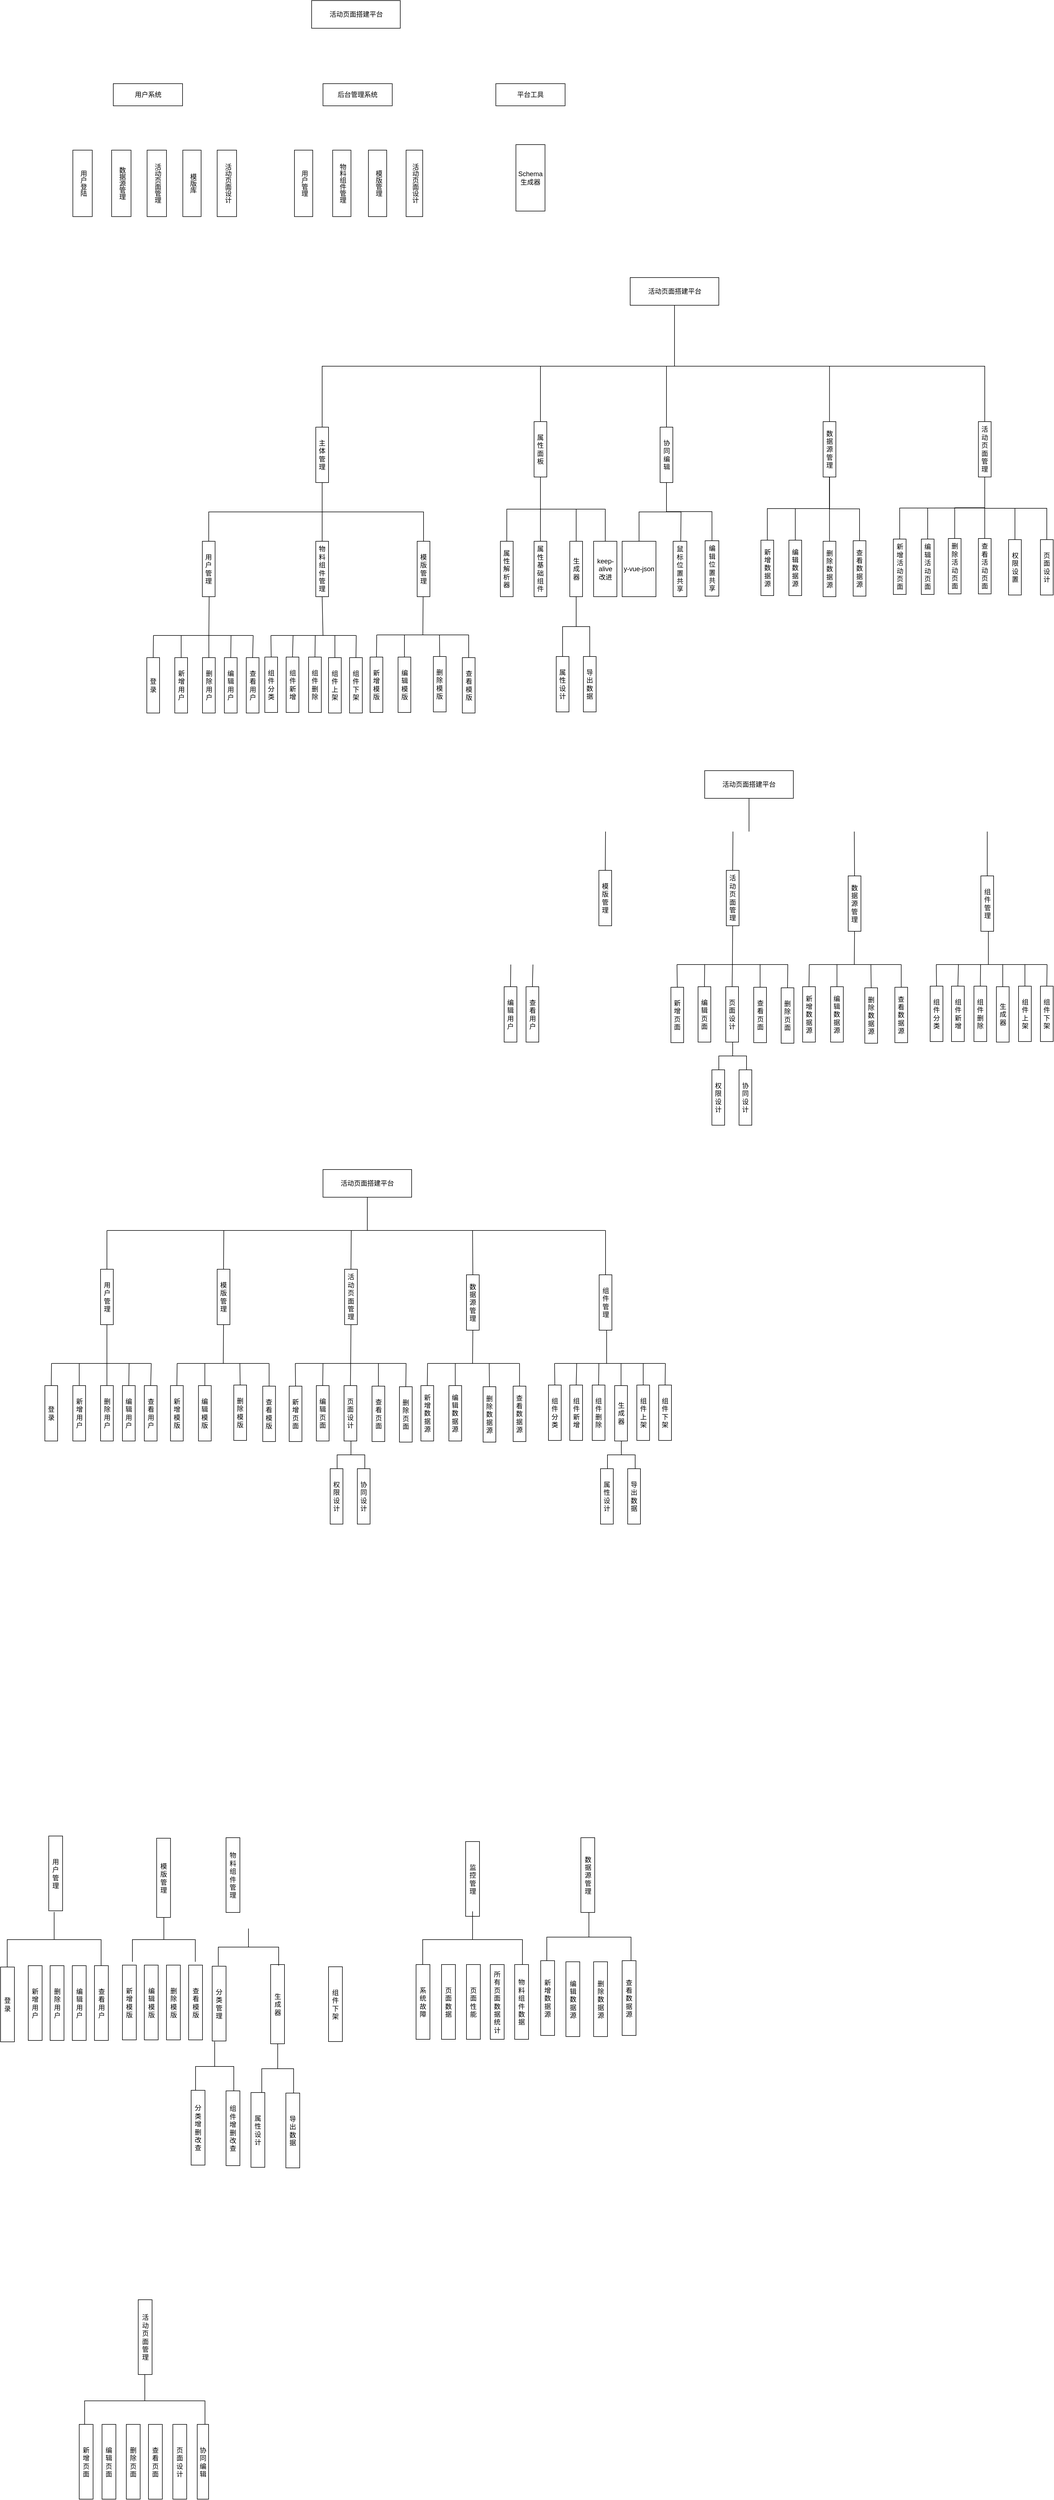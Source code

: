 <mxfile version="24.0.4" type="github">
  <diagram name="第 1 页" id="yezRByxBeG7q0EoHFZJD">
    <mxGraphModel dx="2074" dy="3484" grid="1" gridSize="10" guides="1" tooltips="1" connect="1" arrows="1" fold="1" page="1" pageScale="1" pageWidth="827" pageHeight="1169" math="0" shadow="0">
      <root>
        <mxCell id="0" />
        <mxCell id="1" parent="0" />
        <mxCell id="_EL9DQEcoJoAVr3Y6BzG-3" value="用户管理" style="rounded=0;whiteSpace=wrap;html=1;direction=south;" parent="1" vertex="1">
          <mxGeometry x="175" y="1653" width="25" height="135" as="geometry" />
        </mxCell>
        <mxCell id="_EL9DQEcoJoAVr3Y6BzG-4" value="数据源管理" style="rounded=0;whiteSpace=wrap;html=1;direction=south;" parent="1" vertex="1">
          <mxGeometry x="1135.5" y="1656" width="25" height="135" as="geometry" />
        </mxCell>
        <mxCell id="_EL9DQEcoJoAVr3Y6BzG-6" value="模版管理" style="rounded=0;whiteSpace=wrap;html=1;direction=south;" parent="1" vertex="1">
          <mxGeometry x="369.75" y="1657" width="25" height="143" as="geometry" />
        </mxCell>
        <mxCell id="_EL9DQEcoJoAVr3Y6BzG-8" value="活动页面管理" style="rounded=0;whiteSpace=wrap;html=1;direction=south;" parent="1" vertex="1">
          <mxGeometry x="336.5" y="2490" width="25" height="135" as="geometry" />
        </mxCell>
        <mxCell id="_EL9DQEcoJoAVr3Y6BzG-9" value="生成器" style="rounded=0;whiteSpace=wrap;html=1;direction=south;" parent="1" vertex="1">
          <mxGeometry x="575.5" y="1885" width="25" height="143" as="geometry" />
        </mxCell>
        <mxCell id="_EL9DQEcoJoAVr3Y6BzG-10" value="监控管理" style="rounded=0;whiteSpace=wrap;html=1;direction=south;" parent="1" vertex="1">
          <mxGeometry x="927.5" y="1663" width="25" height="135" as="geometry" />
        </mxCell>
        <mxCell id="_EL9DQEcoJoAVr3Y6BzG-11" value="" style="strokeWidth=1;html=1;shape=mxgraph.flowchart.annotation_2;align=left;labelPosition=right;pointerEvents=1;direction=south;" parent="1" vertex="1">
          <mxGeometry x="100" y="1790" width="169.5" height="100" as="geometry" />
        </mxCell>
        <mxCell id="_EL9DQEcoJoAVr3Y6BzG-12" value="新增用户" style="rounded=0;whiteSpace=wrap;html=1;direction=south;" parent="1" vertex="1">
          <mxGeometry x="138" y="1887" width="25" height="135" as="geometry" />
        </mxCell>
        <mxCell id="_EL9DQEcoJoAVr3Y6BzG-13" value="删除用户" style="rounded=0;whiteSpace=wrap;html=1;direction=south;" parent="1" vertex="1">
          <mxGeometry x="177.5" y="1887" width="25" height="135" as="geometry" />
        </mxCell>
        <mxCell id="_EL9DQEcoJoAVr3Y6BzG-14" value="编辑用户" style="rounded=0;whiteSpace=wrap;html=1;direction=south;" parent="1" vertex="1">
          <mxGeometry x="217.5" y="1887" width="25" height="135" as="geometry" />
        </mxCell>
        <mxCell id="_EL9DQEcoJoAVr3Y6BzG-15" value="查看用户" style="rounded=0;whiteSpace=wrap;html=1;direction=south;" parent="1" vertex="1">
          <mxGeometry x="257.5" y="1887" width="25" height="135" as="geometry" />
        </mxCell>
        <mxCell id="_EL9DQEcoJoAVr3Y6BzG-16" value="" style="strokeWidth=1;html=1;shape=mxgraph.flowchart.annotation_2;align=left;labelPosition=right;pointerEvents=1;direction=south;" parent="1" vertex="1">
          <mxGeometry x="326" y="1800" width="113.5" height="80" as="geometry" />
        </mxCell>
        <mxCell id="_EL9DQEcoJoAVr3Y6BzG-17" value="新增模版" style="rounded=0;whiteSpace=wrap;html=1;direction=south;" parent="1" vertex="1">
          <mxGeometry x="308" y="1886" width="25" height="135" as="geometry" />
        </mxCell>
        <mxCell id="_EL9DQEcoJoAVr3Y6BzG-18" value="编辑模版" style="rounded=0;whiteSpace=wrap;html=1;direction=south;" parent="1" vertex="1">
          <mxGeometry x="347.5" y="1886" width="25" height="135" as="geometry" />
        </mxCell>
        <mxCell id="_EL9DQEcoJoAVr3Y6BzG-19" value="删除模版" style="rounded=0;whiteSpace=wrap;html=1;direction=south;" parent="1" vertex="1">
          <mxGeometry x="387.5" y="1886" width="25" height="135" as="geometry" />
        </mxCell>
        <mxCell id="_EL9DQEcoJoAVr3Y6BzG-20" value="查看模版" style="rounded=0;whiteSpace=wrap;html=1;direction=south;" parent="1" vertex="1">
          <mxGeometry x="427.5" y="1886" width="25" height="135" as="geometry" />
        </mxCell>
        <mxCell id="_EL9DQEcoJoAVr3Y6BzG-21" value="" style="strokeWidth=1;html=1;shape=mxgraph.flowchart.annotation_2;align=left;labelPosition=right;pointerEvents=1;direction=south;" parent="1" vertex="1">
          <mxGeometry x="239.75" y="2625" width="217.25" height="95" as="geometry" />
        </mxCell>
        <mxCell id="_EL9DQEcoJoAVr3Y6BzG-22" value="新增页面" style="rounded=0;whiteSpace=wrap;html=1;direction=south;" parent="1" vertex="1">
          <mxGeometry x="230" y="2715" width="25" height="135" as="geometry" />
        </mxCell>
        <mxCell id="_EL9DQEcoJoAVr3Y6BzG-23" value="编辑页面" style="rounded=0;whiteSpace=wrap;html=1;direction=south;" parent="1" vertex="1">
          <mxGeometry x="271.16" y="2715" width="25" height="135" as="geometry" />
        </mxCell>
        <mxCell id="_EL9DQEcoJoAVr3Y6BzG-24" value="删除页面" style="rounded=0;whiteSpace=wrap;html=1;direction=south;" parent="1" vertex="1">
          <mxGeometry x="315" y="2715" width="25" height="135" as="geometry" />
        </mxCell>
        <mxCell id="_EL9DQEcoJoAVr3Y6BzG-25" value="查看页面" style="rounded=0;whiteSpace=wrap;html=1;direction=south;" parent="1" vertex="1">
          <mxGeometry x="355" y="2715" width="25" height="135" as="geometry" />
        </mxCell>
        <mxCell id="_EL9DQEcoJoAVr3Y6BzG-26" value="页面设计" style="rounded=0;whiteSpace=wrap;html=1;direction=south;" parent="1" vertex="1">
          <mxGeometry x="399" y="2715" width="25" height="135" as="geometry" />
        </mxCell>
        <mxCell id="_EL9DQEcoJoAVr3Y6BzG-27" value="协同编辑" style="rounded=0;whiteSpace=wrap;html=1;direction=south;" parent="1" vertex="1">
          <mxGeometry x="443" y="2715" width="20.5" height="135" as="geometry" />
        </mxCell>
        <mxCell id="_EL9DQEcoJoAVr3Y6BzG-28" value="" style="strokeWidth=1;html=1;shape=mxgraph.flowchart.annotation_2;align=left;labelPosition=right;pointerEvents=1;direction=south;" parent="1" vertex="1">
          <mxGeometry x="559.5" y="2028" width="57.5" height="90" as="geometry" />
        </mxCell>
        <mxCell id="_EL9DQEcoJoAVr3Y6BzG-29" value="属性设计" style="rounded=0;whiteSpace=wrap;html=1;direction=south;" parent="1" vertex="1">
          <mxGeometry x="540" y="2116" width="25" height="135" as="geometry" />
        </mxCell>
        <mxCell id="_EL9DQEcoJoAVr3Y6BzG-30" value="导出数据" style="rounded=0;whiteSpace=wrap;html=1;direction=south;" parent="1" vertex="1">
          <mxGeometry x="603" y="2117" width="25" height="135" as="geometry" />
        </mxCell>
        <mxCell id="_EL9DQEcoJoAVr3Y6BzG-31" value="" style="strokeWidth=1;html=1;shape=mxgraph.flowchart.annotation_2;align=left;labelPosition=right;pointerEvents=1;direction=south;" parent="1" vertex="1">
          <mxGeometry x="850" y="1789" width="180" height="102" as="geometry" />
        </mxCell>
        <mxCell id="_EL9DQEcoJoAVr3Y6BzG-32" value="系统故障" style="rounded=0;whiteSpace=wrap;html=1;direction=south;" parent="1" vertex="1">
          <mxGeometry x="838" y="1885" width="25" height="135" as="geometry" />
        </mxCell>
        <mxCell id="_EL9DQEcoJoAVr3Y6BzG-33" value="页面数据" style="rounded=0;whiteSpace=wrap;html=1;direction=south;" parent="1" vertex="1">
          <mxGeometry x="884" y="1885" width="25" height="135" as="geometry" />
        </mxCell>
        <mxCell id="_EL9DQEcoJoAVr3Y6BzG-34" value="页面性能" style="rounded=0;whiteSpace=wrap;html=1;direction=south;" parent="1" vertex="1">
          <mxGeometry x="929" y="1885" width="25" height="135" as="geometry" />
        </mxCell>
        <mxCell id="_EL9DQEcoJoAVr3Y6BzG-35" value="所有页面数据统计" style="rounded=0;whiteSpace=wrap;html=1;direction=south;" parent="1" vertex="1">
          <mxGeometry x="972" y="1885" width="25" height="135" as="geometry" />
        </mxCell>
        <mxCell id="_EL9DQEcoJoAVr3Y6BzG-36" value="物料组件数据" style="rounded=0;whiteSpace=wrap;html=1;direction=south;" parent="1" vertex="1">
          <mxGeometry x="1016" y="1885" width="25" height="135" as="geometry" />
        </mxCell>
        <mxCell id="_EL9DQEcoJoAVr3Y6BzG-37" value="" style="strokeWidth=1;html=1;shape=mxgraph.flowchart.annotation_2;align=left;labelPosition=right;pointerEvents=1;direction=south;" parent="1" vertex="1">
          <mxGeometry x="1074" y="1791" width="152" height="89" as="geometry" />
        </mxCell>
        <mxCell id="_EL9DQEcoJoAVr3Y6BzG-38" value="新增数据源" style="rounded=0;whiteSpace=wrap;html=1;direction=south;" parent="1" vertex="1">
          <mxGeometry x="1063" y="1878" width="25" height="135" as="geometry" />
        </mxCell>
        <mxCell id="_EL9DQEcoJoAVr3Y6BzG-39" value="编辑数据源" style="rounded=0;whiteSpace=wrap;html=1;direction=south;" parent="1" vertex="1">
          <mxGeometry x="1108.5" y="1880" width="25" height="135" as="geometry" />
        </mxCell>
        <mxCell id="_EL9DQEcoJoAVr3Y6BzG-40" value="删除数据源" style="rounded=0;whiteSpace=wrap;html=1;direction=south;" parent="1" vertex="1">
          <mxGeometry x="1158.5" y="1880" width="25" height="135" as="geometry" />
        </mxCell>
        <mxCell id="_EL9DQEcoJoAVr3Y6BzG-41" value="查看数据源" style="rounded=0;whiteSpace=wrap;html=1;direction=south;" parent="1" vertex="1">
          <mxGeometry x="1210" y="1878" width="25" height="135" as="geometry" />
        </mxCell>
        <mxCell id="_EL9DQEcoJoAVr3Y6BzG-42" value="物料组件管理" style="rounded=0;whiteSpace=wrap;html=1;direction=south;" parent="1" vertex="1">
          <mxGeometry x="495" y="1656" width="25" height="135" as="geometry" />
        </mxCell>
        <mxCell id="_EL9DQEcoJoAVr3Y6BzG-43" value="" style="strokeWidth=1;html=1;shape=mxgraph.flowchart.annotation_2;align=left;labelPosition=right;pointerEvents=1;direction=south;" parent="1" vertex="1">
          <mxGeometry x="481" y="1820" width="109" height="67" as="geometry" />
        </mxCell>
        <mxCell id="_EL9DQEcoJoAVr3Y6BzG-44" value="分类管理" style="rounded=0;whiteSpace=wrap;html=1;direction=south;" parent="1" vertex="1">
          <mxGeometry x="470" y="1888" width="25" height="135" as="geometry" />
        </mxCell>
        <mxCell id="_EL9DQEcoJoAVr3Y6BzG-48" value="组件下架" style="rounded=0;whiteSpace=wrap;html=1;direction=south;" parent="1" vertex="1">
          <mxGeometry x="680" y="1889" width="25" height="135" as="geometry" />
        </mxCell>
        <mxCell id="_EL9DQEcoJoAVr3Y6BzG-49" value="登录" style="rounded=0;whiteSpace=wrap;html=1;direction=south;" parent="1" vertex="1">
          <mxGeometry x="88" y="1889.5" width="25" height="135" as="geometry" />
        </mxCell>
        <mxCell id="_EL9DQEcoJoAVr3Y6BzG-53" value="" style="strokeWidth=1;html=1;shape=mxgraph.flowchart.annotation_2;align=left;labelPosition=right;pointerEvents=1;direction=south;" parent="1" vertex="1">
          <mxGeometry x="440" y="2024" width="69" height="90" as="geometry" />
        </mxCell>
        <mxCell id="_EL9DQEcoJoAVr3Y6BzG-54" value="分类增删改查" style="rounded=0;whiteSpace=wrap;html=1;direction=south;" parent="1" vertex="1">
          <mxGeometry x="432" y="2112" width="25" height="135" as="geometry" />
        </mxCell>
        <mxCell id="_EL9DQEcoJoAVr3Y6BzG-55" value="组件增删改查" style="rounded=0;whiteSpace=wrap;html=1;direction=south;" parent="1" vertex="1">
          <mxGeometry x="495" y="2113" width="25" height="135" as="geometry" />
        </mxCell>
        <mxCell id="eoEls10Fh8nNtT96hwVB-1" value="&lt;font style=&quot;font-size: 12px;&quot;&gt;活动页面搭建平台&lt;/font&gt;" style="rounded=0;whiteSpace=wrap;html=1;" parent="1" vertex="1">
          <mxGeometry x="670" y="450" width="160" height="50" as="geometry" />
        </mxCell>
        <mxCell id="eoEls10Fh8nNtT96hwVB-4" value="用户管理" style="rounded=0;whiteSpace=wrap;html=1;" parent="1" vertex="1">
          <mxGeometry x="268.5" y="630" width="23" height="100" as="geometry" />
        </mxCell>
        <mxCell id="eoEls10Fh8nNtT96hwVB-6" value="模版管理" style="rounded=0;whiteSpace=wrap;html=1;" parent="1" vertex="1">
          <mxGeometry x="479" y="630" width="23" height="100" as="geometry" />
        </mxCell>
        <mxCell id="eoEls10Fh8nNtT96hwVB-9" value="组件管理" style="rounded=0;whiteSpace=wrap;html=1;" parent="1" vertex="1">
          <mxGeometry x="1168.5" y="640" width="23" height="100" as="geometry" />
        </mxCell>
        <mxCell id="eoEls10Fh8nNtT96hwVB-13" value="活动页面管理" style="rounded=0;whiteSpace=wrap;html=1;" parent="1" vertex="1">
          <mxGeometry x="709" y="630" width="23" height="100" as="geometry" />
        </mxCell>
        <mxCell id="eoEls10Fh8nNtT96hwVB-15" value="" style="endArrow=none;html=1;rounded=0;entryX=0.5;entryY=1;entryDx=0;entryDy=0;" parent="1" target="eoEls10Fh8nNtT96hwVB-1" edge="1">
          <mxGeometry width="50" height="50" relative="1" as="geometry">
            <mxPoint x="750" y="560" as="sourcePoint" />
            <mxPoint x="770" y="860" as="targetPoint" />
            <Array as="points">
              <mxPoint x="750" y="520" />
            </Array>
          </mxGeometry>
        </mxCell>
        <mxCell id="eoEls10Fh8nNtT96hwVB-16" value="" style="endArrow=none;html=1;rounded=0;" parent="1" edge="1">
          <mxGeometry width="50" height="50" relative="1" as="geometry">
            <mxPoint x="280" y="560" as="sourcePoint" />
            <mxPoint x="1180" y="560" as="targetPoint" />
          </mxGeometry>
        </mxCell>
        <mxCell id="eoEls10Fh8nNtT96hwVB-17" value="" style="endArrow=none;html=1;rounded=0;exitX=0.5;exitY=0;exitDx=0;exitDy=0;" parent="1" source="eoEls10Fh8nNtT96hwVB-4" edge="1">
          <mxGeometry width="50" height="50" relative="1" as="geometry">
            <mxPoint x="720" y="910" as="sourcePoint" />
            <mxPoint x="280" y="560" as="targetPoint" />
          </mxGeometry>
        </mxCell>
        <mxCell id="eoEls10Fh8nNtT96hwVB-18" value="登录" style="rounded=0;whiteSpace=wrap;html=1;" parent="1" vertex="1">
          <mxGeometry x="168.0" y="840" width="23" height="100" as="geometry" />
        </mxCell>
        <mxCell id="eoEls10Fh8nNtT96hwVB-19" value="新增用户" style="rounded=0;whiteSpace=wrap;html=1;" parent="1" vertex="1">
          <mxGeometry x="218.5" y="840" width="23" height="100" as="geometry" />
        </mxCell>
        <mxCell id="eoEls10Fh8nNtT96hwVB-20" value="删除用户" style="rounded=0;whiteSpace=wrap;html=1;" parent="1" vertex="1">
          <mxGeometry x="268.5" y="840" width="23" height="100" as="geometry" />
        </mxCell>
        <mxCell id="eoEls10Fh8nNtT96hwVB-22" value="编辑用户" style="rounded=0;whiteSpace=wrap;html=1;" parent="1" vertex="1">
          <mxGeometry x="308.0" y="840" width="23" height="100" as="geometry" />
        </mxCell>
        <mxCell id="eoEls10Fh8nNtT96hwVB-23" value="查看用户" style="rounded=0;whiteSpace=wrap;html=1;" parent="1" vertex="1">
          <mxGeometry x="347.5" y="840" width="23" height="100" as="geometry" />
        </mxCell>
        <mxCell id="eoEls10Fh8nNtT96hwVB-26" value="" style="endArrow=none;html=1;rounded=0;exitX=0.5;exitY=1;exitDx=0;exitDy=0;" parent="1" source="eoEls10Fh8nNtT96hwVB-4" edge="1">
          <mxGeometry width="50" height="50" relative="1" as="geometry">
            <mxPoint x="720" y="500" as="sourcePoint" />
            <mxPoint x="280" y="800" as="targetPoint" />
          </mxGeometry>
        </mxCell>
        <mxCell id="eoEls10Fh8nNtT96hwVB-27" value="" style="endArrow=none;html=1;rounded=0;" parent="1" edge="1">
          <mxGeometry width="50" height="50" relative="1" as="geometry">
            <mxPoint x="180" y="800" as="sourcePoint" />
            <mxPoint x="360" y="800" as="targetPoint" />
          </mxGeometry>
        </mxCell>
        <mxCell id="eoEls10Fh8nNtT96hwVB-28" value="" style="endArrow=none;html=1;rounded=0;entryX=0.5;entryY=0;entryDx=0;entryDy=0;" parent="1" target="eoEls10Fh8nNtT96hwVB-18" edge="1">
          <mxGeometry width="50" height="50" relative="1" as="geometry">
            <mxPoint x="180" y="800" as="sourcePoint" />
            <mxPoint x="770" y="450" as="targetPoint" />
          </mxGeometry>
        </mxCell>
        <mxCell id="eoEls10Fh8nNtT96hwVB-30" value="" style="endArrow=none;html=1;rounded=0;entryX=0.5;entryY=0;entryDx=0;entryDy=0;" parent="1" target="eoEls10Fh8nNtT96hwVB-19" edge="1">
          <mxGeometry width="50" height="50" relative="1" as="geometry">
            <mxPoint x="230" y="800" as="sourcePoint" />
            <mxPoint x="770" y="450" as="targetPoint" />
          </mxGeometry>
        </mxCell>
        <mxCell id="eoEls10Fh8nNtT96hwVB-31" value="" style="endArrow=none;html=1;rounded=0;entryX=0.5;entryY=0;entryDx=0;entryDy=0;" parent="1" target="eoEls10Fh8nNtT96hwVB-20" edge="1">
          <mxGeometry width="50" height="50" relative="1" as="geometry">
            <mxPoint x="280" y="800" as="sourcePoint" />
            <mxPoint x="770" y="450" as="targetPoint" />
          </mxGeometry>
        </mxCell>
        <mxCell id="eoEls10Fh8nNtT96hwVB-32" value="" style="endArrow=none;html=1;rounded=0;entryX=0.5;entryY=0;entryDx=0;entryDy=0;" parent="1" target="eoEls10Fh8nNtT96hwVB-22" edge="1">
          <mxGeometry width="50" height="50" relative="1" as="geometry">
            <mxPoint x="320" y="800" as="sourcePoint" />
            <mxPoint x="330" y="830" as="targetPoint" />
          </mxGeometry>
        </mxCell>
        <mxCell id="eoEls10Fh8nNtT96hwVB-33" value="" style="endArrow=none;html=1;rounded=0;entryX=0.5;entryY=0;entryDx=0;entryDy=0;" parent="1" target="eoEls10Fh8nNtT96hwVB-23" edge="1">
          <mxGeometry width="50" height="50" relative="1" as="geometry">
            <mxPoint x="360" y="800" as="sourcePoint" />
            <mxPoint x="770" y="450" as="targetPoint" />
          </mxGeometry>
        </mxCell>
        <mxCell id="eoEls10Fh8nNtT96hwVB-34" value="新增模版" style="rounded=0;whiteSpace=wrap;html=1;" parent="1" vertex="1">
          <mxGeometry x="394.75" y="840" width="23" height="100" as="geometry" />
        </mxCell>
        <mxCell id="eoEls10Fh8nNtT96hwVB-35" value="编辑模版" style="rounded=0;whiteSpace=wrap;html=1;" parent="1" vertex="1">
          <mxGeometry x="445.25" y="840" width="23" height="100" as="geometry" />
        </mxCell>
        <mxCell id="eoEls10Fh8nNtT96hwVB-36" value="删除模版" style="rounded=0;whiteSpace=wrap;html=1;" parent="1" vertex="1">
          <mxGeometry x="509" y="839" width="23" height="100" as="geometry" />
        </mxCell>
        <mxCell id="eoEls10Fh8nNtT96hwVB-37" value="查看模版" style="rounded=0;whiteSpace=wrap;html=1;" parent="1" vertex="1">
          <mxGeometry x="561.25" y="841" width="23" height="100" as="geometry" />
        </mxCell>
        <mxCell id="eoEls10Fh8nNtT96hwVB-39" value="" style="endArrow=none;html=1;rounded=0;exitX=0.5;exitY=1;exitDx=0;exitDy=0;" parent="1" source="eoEls10Fh8nNtT96hwVB-6" edge="1">
          <mxGeometry width="50" height="50" relative="1" as="geometry">
            <mxPoint x="544" y="730" as="sourcePoint" />
            <mxPoint x="490" y="800" as="targetPoint" />
          </mxGeometry>
        </mxCell>
        <mxCell id="eoEls10Fh8nNtT96hwVB-40" value="" style="endArrow=none;html=1;rounded=0;" parent="1" edge="1">
          <mxGeometry width="50" height="50" relative="1" as="geometry">
            <mxPoint x="406.75" y="800" as="sourcePoint" />
            <mxPoint x="572.75" y="800" as="targetPoint" />
          </mxGeometry>
        </mxCell>
        <mxCell id="eoEls10Fh8nNtT96hwVB-41" value="" style="endArrow=none;html=1;rounded=0;entryX=0.5;entryY=0;entryDx=0;entryDy=0;" parent="1" target="eoEls10Fh8nNtT96hwVB-34" edge="1">
          <mxGeometry width="50" height="50" relative="1" as="geometry">
            <mxPoint x="406.75" y="800" as="sourcePoint" />
            <mxPoint x="996.75" y="450" as="targetPoint" />
          </mxGeometry>
        </mxCell>
        <mxCell id="eoEls10Fh8nNtT96hwVB-42" value="" style="endArrow=none;html=1;rounded=0;entryX=0.5;entryY=0;entryDx=0;entryDy=0;" parent="1" target="eoEls10Fh8nNtT96hwVB-35" edge="1">
          <mxGeometry width="50" height="50" relative="1" as="geometry">
            <mxPoint x="456.75" y="800" as="sourcePoint" />
            <mxPoint x="996.75" y="450" as="targetPoint" />
          </mxGeometry>
        </mxCell>
        <mxCell id="eoEls10Fh8nNtT96hwVB-43" value="" style="endArrow=none;html=1;rounded=0;entryX=0.5;entryY=0;entryDx=0;entryDy=0;" parent="1" target="eoEls10Fh8nNtT96hwVB-36" edge="1">
          <mxGeometry width="50" height="50" relative="1" as="geometry">
            <mxPoint x="520" y="800" as="sourcePoint" />
            <mxPoint x="996.75" y="450" as="targetPoint" />
          </mxGeometry>
        </mxCell>
        <mxCell id="eoEls10Fh8nNtT96hwVB-44" value="" style="endArrow=none;html=1;rounded=0;entryX=0.5;entryY=0;entryDx=0;entryDy=0;" parent="1" target="eoEls10Fh8nNtT96hwVB-37" edge="1">
          <mxGeometry width="50" height="50" relative="1" as="geometry">
            <mxPoint x="572.75" y="800" as="sourcePoint" />
            <mxPoint x="556.75" y="830" as="targetPoint" />
          </mxGeometry>
        </mxCell>
        <mxCell id="eoEls10Fh8nNtT96hwVB-46" value="新增页面" style="rounded=0;whiteSpace=wrap;html=1;" parent="1" vertex="1">
          <mxGeometry x="609" y="841" width="23" height="100" as="geometry" />
        </mxCell>
        <mxCell id="eoEls10Fh8nNtT96hwVB-47" value="编辑页面" style="rounded=0;whiteSpace=wrap;html=1;" parent="1" vertex="1">
          <mxGeometry x="658" y="840" width="23" height="100" as="geometry" />
        </mxCell>
        <mxCell id="eoEls10Fh8nNtT96hwVB-48" value="删除页面" style="rounded=0;whiteSpace=wrap;html=1;" parent="1" vertex="1">
          <mxGeometry x="808" y="842" width="23" height="100" as="geometry" />
        </mxCell>
        <mxCell id="eoEls10Fh8nNtT96hwVB-50" value="查看页面" style="rounded=0;whiteSpace=wrap;html=1;" parent="1" vertex="1">
          <mxGeometry x="758.5" y="841" width="23" height="100" as="geometry" />
        </mxCell>
        <mxCell id="eoEls10Fh8nNtT96hwVB-51" value="页面设计" style="rounded=0;whiteSpace=wrap;html=1;" parent="1" vertex="1">
          <mxGeometry x="708" y="840" width="23" height="100" as="geometry" />
        </mxCell>
        <mxCell id="eoEls10Fh8nNtT96hwVB-52" value="权限设计" style="rounded=0;whiteSpace=wrap;html=1;" parent="1" vertex="1">
          <mxGeometry x="683" y="990" width="23" height="100" as="geometry" />
        </mxCell>
        <mxCell id="eoEls10Fh8nNtT96hwVB-53" value="协同设计" style="rounded=0;whiteSpace=wrap;html=1;" parent="1" vertex="1">
          <mxGeometry x="732" y="990" width="23" height="100" as="geometry" />
        </mxCell>
        <mxCell id="eoEls10Fh8nNtT96hwVB-54" value="数据源管理" style="rounded=0;whiteSpace=wrap;html=1;" parent="1" vertex="1">
          <mxGeometry x="929" y="640" width="23" height="100" as="geometry" />
        </mxCell>
        <mxCell id="eoEls10Fh8nNtT96hwVB-55" value="新增数据源" style="rounded=0;whiteSpace=wrap;html=1;" parent="1" vertex="1">
          <mxGeometry x="846.75" y="840" width="23" height="100" as="geometry" />
        </mxCell>
        <mxCell id="eoEls10Fh8nNtT96hwVB-56" value="编辑数据源" style="rounded=0;whiteSpace=wrap;html=1;" parent="1" vertex="1">
          <mxGeometry x="897.25" y="840" width="23" height="100" as="geometry" />
        </mxCell>
        <mxCell id="eoEls10Fh8nNtT96hwVB-57" value="删除数据源" style="rounded=0;whiteSpace=wrap;html=1;" parent="1" vertex="1">
          <mxGeometry x="959" y="842" width="23" height="100" as="geometry" />
        </mxCell>
        <mxCell id="eoEls10Fh8nNtT96hwVB-58" value="查看数据源" style="rounded=0;whiteSpace=wrap;html=1;" parent="1" vertex="1">
          <mxGeometry x="1013.25" y="841" width="23" height="100" as="geometry" />
        </mxCell>
        <mxCell id="eoEls10Fh8nNtT96hwVB-59" value="" style="endArrow=none;html=1;rounded=0;exitX=0.5;exitY=1;exitDx=0;exitDy=0;" parent="1" source="eoEls10Fh8nNtT96hwVB-54" edge="1">
          <mxGeometry width="50" height="50" relative="1" as="geometry">
            <mxPoint x="996" y="730" as="sourcePoint" />
            <mxPoint x="940" y="800" as="targetPoint" />
          </mxGeometry>
        </mxCell>
        <mxCell id="eoEls10Fh8nNtT96hwVB-60" value="" style="endArrow=none;html=1;rounded=0;" parent="1" edge="1">
          <mxGeometry width="50" height="50" relative="1" as="geometry">
            <mxPoint x="858.75" y="800" as="sourcePoint" />
            <mxPoint x="1024.75" y="800" as="targetPoint" />
          </mxGeometry>
        </mxCell>
        <mxCell id="eoEls10Fh8nNtT96hwVB-61" value="" style="endArrow=none;html=1;rounded=0;entryX=0.5;entryY=0;entryDx=0;entryDy=0;" parent="1" target="eoEls10Fh8nNtT96hwVB-55" edge="1">
          <mxGeometry width="50" height="50" relative="1" as="geometry">
            <mxPoint x="858.75" y="800" as="sourcePoint" />
            <mxPoint x="1448.75" y="450" as="targetPoint" />
          </mxGeometry>
        </mxCell>
        <mxCell id="eoEls10Fh8nNtT96hwVB-62" value="" style="endArrow=none;html=1;rounded=0;entryX=0.5;entryY=0;entryDx=0;entryDy=0;" parent="1" target="eoEls10Fh8nNtT96hwVB-56" edge="1">
          <mxGeometry width="50" height="50" relative="1" as="geometry">
            <mxPoint x="908.75" y="800" as="sourcePoint" />
            <mxPoint x="1448.75" y="450" as="targetPoint" />
          </mxGeometry>
        </mxCell>
        <mxCell id="eoEls10Fh8nNtT96hwVB-63" value="" style="endArrow=none;html=1;rounded=0;entryX=0.5;entryY=0;entryDx=0;entryDy=0;" parent="1" target="eoEls10Fh8nNtT96hwVB-57" edge="1">
          <mxGeometry width="50" height="50" relative="1" as="geometry">
            <mxPoint x="970" y="800" as="sourcePoint" />
            <mxPoint x="1448.75" y="450" as="targetPoint" />
          </mxGeometry>
        </mxCell>
        <mxCell id="eoEls10Fh8nNtT96hwVB-64" value="" style="endArrow=none;html=1;rounded=0;entryX=0.5;entryY=0;entryDx=0;entryDy=0;" parent="1" target="eoEls10Fh8nNtT96hwVB-58" edge="1">
          <mxGeometry width="50" height="50" relative="1" as="geometry">
            <mxPoint x="1024.75" y="800" as="sourcePoint" />
            <mxPoint x="1008.75" y="830" as="targetPoint" />
          </mxGeometry>
        </mxCell>
        <mxCell id="eoEls10Fh8nNtT96hwVB-65" value="" style="endArrow=none;html=1;rounded=0;entryX=0.5;entryY=1;entryDx=0;entryDy=0;" parent="1" target="eoEls10Fh8nNtT96hwVB-13" edge="1">
          <mxGeometry width="50" height="50" relative="1" as="geometry">
            <mxPoint x="720" y="800" as="sourcePoint" />
            <mxPoint x="770" y="810" as="targetPoint" />
          </mxGeometry>
        </mxCell>
        <mxCell id="eoEls10Fh8nNtT96hwVB-66" value="" style="endArrow=none;html=1;rounded=0;entryX=-4.007;entryY=0.525;entryDx=0;entryDy=0;entryPerimeter=0;" parent="1" edge="1">
          <mxGeometry width="50" height="50" relative="1" as="geometry">
            <mxPoint x="620" y="800" as="sourcePoint" />
            <mxPoint x="820.35" y="800.029" as="targetPoint" />
          </mxGeometry>
        </mxCell>
        <mxCell id="eoEls10Fh8nNtT96hwVB-67" value="" style="endArrow=none;html=1;rounded=0;exitX=0.5;exitY=0;exitDx=0;exitDy=0;" parent="1" source="eoEls10Fh8nNtT96hwVB-51" edge="1">
          <mxGeometry width="50" height="50" relative="1" as="geometry">
            <mxPoint x="720" y="840" as="sourcePoint" />
            <mxPoint x="720" y="800" as="targetPoint" />
          </mxGeometry>
        </mxCell>
        <mxCell id="eoEls10Fh8nNtT96hwVB-68" value="" style="endArrow=none;html=1;rounded=0;exitX=0.5;exitY=0;exitDx=0;exitDy=0;" parent="1" source="eoEls10Fh8nNtT96hwVB-46" edge="1">
          <mxGeometry width="50" height="50" relative="1" as="geometry">
            <mxPoint x="720" y="860" as="sourcePoint" />
            <mxPoint x="620" y="800" as="targetPoint" />
          </mxGeometry>
        </mxCell>
        <mxCell id="eoEls10Fh8nNtT96hwVB-69" value="" style="endArrow=none;html=1;rounded=0;exitX=0.5;exitY=0;exitDx=0;exitDy=0;" parent="1" source="eoEls10Fh8nNtT96hwVB-47" edge="1">
          <mxGeometry width="50" height="50" relative="1" as="geometry">
            <mxPoint x="720" y="860" as="sourcePoint" />
            <mxPoint x="670" y="800" as="targetPoint" />
          </mxGeometry>
        </mxCell>
        <mxCell id="eoEls10Fh8nNtT96hwVB-70" value="" style="endArrow=none;html=1;rounded=0;exitX=0.5;exitY=0;exitDx=0;exitDy=0;" parent="1" source="eoEls10Fh8nNtT96hwVB-50" edge="1">
          <mxGeometry width="50" height="50" relative="1" as="geometry">
            <mxPoint x="720" y="860" as="sourcePoint" />
            <mxPoint x="770" y="800" as="targetPoint" />
          </mxGeometry>
        </mxCell>
        <mxCell id="eoEls10Fh8nNtT96hwVB-71" value="" style="endArrow=none;html=1;rounded=0;exitX=0.5;exitY=0;exitDx=0;exitDy=0;" parent="1" source="eoEls10Fh8nNtT96hwVB-48" edge="1">
          <mxGeometry width="50" height="50" relative="1" as="geometry">
            <mxPoint x="720" y="860" as="sourcePoint" />
            <mxPoint x="820" y="800" as="targetPoint" />
          </mxGeometry>
        </mxCell>
        <mxCell id="eoEls10Fh8nNtT96hwVB-72" value="组件分类" style="rounded=0;whiteSpace=wrap;html=1;" parent="1" vertex="1">
          <mxGeometry x="1077" y="839" width="23" height="100" as="geometry" />
        </mxCell>
        <mxCell id="eoEls10Fh8nNtT96hwVB-73" value="组件新增" style="rounded=0;whiteSpace=wrap;html=1;" parent="1" vertex="1">
          <mxGeometry x="1115.5" y="839" width="23" height="100" as="geometry" />
        </mxCell>
        <mxCell id="eoEls10Fh8nNtT96hwVB-74" value="组件删除" style="rounded=0;whiteSpace=wrap;html=1;" parent="1" vertex="1">
          <mxGeometry x="1156" y="839" width="23" height="100" as="geometry" />
        </mxCell>
        <mxCell id="eoEls10Fh8nNtT96hwVB-75" value="生成器" style="rounded=0;whiteSpace=wrap;html=1;" parent="1" vertex="1">
          <mxGeometry x="1196.5" y="840" width="23" height="100" as="geometry" />
        </mxCell>
        <mxCell id="eoEls10Fh8nNtT96hwVB-76" value="组件上架" style="rounded=0;whiteSpace=wrap;html=1;" parent="1" vertex="1">
          <mxGeometry x="1236.5" y="839" width="23" height="100" as="geometry" />
        </mxCell>
        <mxCell id="eoEls10Fh8nNtT96hwVB-77" value="组件下架" style="rounded=0;whiteSpace=wrap;html=1;" parent="1" vertex="1">
          <mxGeometry x="1276" y="839" width="23" height="100" as="geometry" />
        </mxCell>
        <mxCell id="eoEls10Fh8nNtT96hwVB-78" value="" style="endArrow=none;html=1;rounded=0;entryX=0.5;entryY=1;entryDx=0;entryDy=0;" parent="1" edge="1">
          <mxGeometry width="50" height="50" relative="1" as="geometry">
            <mxPoint x="1182" y="800" as="sourcePoint" />
            <mxPoint x="1182" y="740" as="targetPoint" />
          </mxGeometry>
        </mxCell>
        <mxCell id="eoEls10Fh8nNtT96hwVB-79" value="" style="endArrow=none;html=1;rounded=0;" parent="1" edge="1">
          <mxGeometry width="50" height="50" relative="1" as="geometry">
            <mxPoint x="1088" y="800" as="sourcePoint" />
            <mxPoint x="1288" y="800" as="targetPoint" />
          </mxGeometry>
        </mxCell>
        <mxCell id="eoEls10Fh8nNtT96hwVB-80" value="" style="endArrow=none;html=1;rounded=0;exitX=0.5;exitY=0;exitDx=0;exitDy=0;" parent="1" source="eoEls10Fh8nNtT96hwVB-72" edge="1">
          <mxGeometry width="50" height="50" relative="1" as="geometry">
            <mxPoint x="728" y="860" as="sourcePoint" />
            <mxPoint x="1088" y="800" as="targetPoint" />
          </mxGeometry>
        </mxCell>
        <mxCell id="eoEls10Fh8nNtT96hwVB-81" value="" style="endArrow=none;html=1;rounded=0;exitX=0.5;exitY=0;exitDx=0;exitDy=0;" parent="1" source="eoEls10Fh8nNtT96hwVB-73" edge="1">
          <mxGeometry width="50" height="50" relative="1" as="geometry">
            <mxPoint x="728" y="860" as="sourcePoint" />
            <mxPoint x="1128" y="800" as="targetPoint" />
          </mxGeometry>
        </mxCell>
        <mxCell id="eoEls10Fh8nNtT96hwVB-82" value="" style="endArrow=none;html=1;rounded=0;exitX=0.5;exitY=0;exitDx=0;exitDy=0;" parent="1" source="eoEls10Fh8nNtT96hwVB-74" edge="1">
          <mxGeometry width="50" height="50" relative="1" as="geometry">
            <mxPoint x="768" y="860" as="sourcePoint" />
            <mxPoint x="1168" y="800" as="targetPoint" />
          </mxGeometry>
        </mxCell>
        <mxCell id="eoEls10Fh8nNtT96hwVB-83" value="" style="endArrow=none;html=1;rounded=0;exitX=0.5;exitY=0;exitDx=0;exitDy=0;" parent="1" source="eoEls10Fh8nNtT96hwVB-75" edge="1">
          <mxGeometry width="50" height="50" relative="1" as="geometry">
            <mxPoint x="768" y="860" as="sourcePoint" />
            <mxPoint x="1208" y="800" as="targetPoint" />
          </mxGeometry>
        </mxCell>
        <mxCell id="eoEls10Fh8nNtT96hwVB-84" value="" style="endArrow=none;html=1;rounded=0;exitX=0.5;exitY=0;exitDx=0;exitDy=0;" parent="1" source="eoEls10Fh8nNtT96hwVB-76" edge="1">
          <mxGeometry width="50" height="50" relative="1" as="geometry">
            <mxPoint x="768" y="860" as="sourcePoint" />
            <mxPoint x="1248" y="800" as="targetPoint" />
          </mxGeometry>
        </mxCell>
        <mxCell id="eoEls10Fh8nNtT96hwVB-85" value="" style="endArrow=none;html=1;rounded=0;exitX=0.5;exitY=0;exitDx=0;exitDy=0;" parent="1" source="eoEls10Fh8nNtT96hwVB-77" edge="1">
          <mxGeometry width="50" height="50" relative="1" as="geometry">
            <mxPoint x="768" y="860" as="sourcePoint" />
            <mxPoint x="1288" y="800" as="targetPoint" />
          </mxGeometry>
        </mxCell>
        <mxCell id="eoEls10Fh8nNtT96hwVB-87" value="" style="strokeWidth=1;html=1;shape=mxgraph.flowchart.annotation_2;align=left;labelPosition=right;pointerEvents=1;direction=south;" parent="1" vertex="1">
          <mxGeometry x="695.5" y="940" width="50" height="50" as="geometry" />
        </mxCell>
        <mxCell id="eoEls10Fh8nNtT96hwVB-88" value="属性设计" style="rounded=0;whiteSpace=wrap;html=1;" parent="1" vertex="1">
          <mxGeometry x="1171" y="990" width="23" height="100" as="geometry" />
        </mxCell>
        <mxCell id="eoEls10Fh8nNtT96hwVB-89" value="导出数据" style="rounded=0;whiteSpace=wrap;html=1;" parent="1" vertex="1">
          <mxGeometry x="1220" y="990" width="23" height="100" as="geometry" />
        </mxCell>
        <mxCell id="eoEls10Fh8nNtT96hwVB-90" value="" style="strokeWidth=1;html=1;shape=mxgraph.flowchart.annotation_2;align=left;labelPosition=right;pointerEvents=1;direction=south;" parent="1" vertex="1">
          <mxGeometry x="1183.5" y="940" width="50" height="50" as="geometry" />
        </mxCell>
        <mxCell id="rZ12Plim51_7xB85KV7m-1" value="" style="endArrow=none;html=1;rounded=0;exitX=0.5;exitY=0;exitDx=0;exitDy=0;" parent="1" source="eoEls10Fh8nNtT96hwVB-6" edge="1">
          <mxGeometry width="50" height="50" relative="1" as="geometry">
            <mxPoint x="750" y="780" as="sourcePoint" />
            <mxPoint x="491" y="560" as="targetPoint" />
          </mxGeometry>
        </mxCell>
        <mxCell id="rZ12Plim51_7xB85KV7m-2" value="" style="endArrow=none;html=1;rounded=0;exitX=0.5;exitY=0;exitDx=0;exitDy=0;" parent="1" source="eoEls10Fh8nNtT96hwVB-13" edge="1">
          <mxGeometry width="50" height="50" relative="1" as="geometry">
            <mxPoint x="750" y="780" as="sourcePoint" />
            <mxPoint x="721" y="560" as="targetPoint" />
          </mxGeometry>
        </mxCell>
        <mxCell id="rZ12Plim51_7xB85KV7m-3" value="" style="endArrow=none;html=1;rounded=0;exitX=0.5;exitY=0;exitDx=0;exitDy=0;" parent="1" source="eoEls10Fh8nNtT96hwVB-54" edge="1">
          <mxGeometry width="50" height="50" relative="1" as="geometry">
            <mxPoint x="750" y="780" as="sourcePoint" />
            <mxPoint x="940" y="560" as="targetPoint" />
          </mxGeometry>
        </mxCell>
        <mxCell id="rZ12Plim51_7xB85KV7m-4" value="" style="endArrow=none;html=1;rounded=0;entryX=0.5;entryY=0;entryDx=0;entryDy=0;" parent="1" target="eoEls10Fh8nNtT96hwVB-9" edge="1">
          <mxGeometry width="50" height="50" relative="1" as="geometry">
            <mxPoint x="1180" y="560" as="sourcePoint" />
            <mxPoint x="800" y="730" as="targetPoint" />
          </mxGeometry>
        </mxCell>
        <mxCell id="eg4o8szcJnxe1MxoudN2-78" value="&lt;font style=&quot;font-size: 12px;&quot;&gt;活动页面搭建平台&lt;/font&gt;" style="rounded=0;whiteSpace=wrap;html=1;" parent="1" vertex="1">
          <mxGeometry x="1359" y="-270" width="160" height="50" as="geometry" />
        </mxCell>
        <mxCell id="eg4o8szcJnxe1MxoudN2-80" value="模版管理" style="rounded=0;whiteSpace=wrap;html=1;" parent="1" vertex="1">
          <mxGeometry x="1168" y="-90" width="23" height="100" as="geometry" />
        </mxCell>
        <mxCell id="eg4o8szcJnxe1MxoudN2-81" value="组件管理" style="rounded=0;whiteSpace=wrap;html=1;" parent="1" vertex="1">
          <mxGeometry x="1857.5" y="-80" width="23" height="100" as="geometry" />
        </mxCell>
        <mxCell id="eg4o8szcJnxe1MxoudN2-82" value="活动页面管理" style="rounded=0;whiteSpace=wrap;html=1;" parent="1" vertex="1">
          <mxGeometry x="1398" y="-90" width="23" height="100" as="geometry" />
        </mxCell>
        <mxCell id="eg4o8szcJnxe1MxoudN2-83" value="" style="endArrow=none;html=1;rounded=0;entryX=0.5;entryY=1;entryDx=0;entryDy=0;" parent="1" target="eg4o8szcJnxe1MxoudN2-78" edge="1">
          <mxGeometry width="50" height="50" relative="1" as="geometry">
            <mxPoint x="1439" y="-160" as="sourcePoint" />
            <mxPoint x="1459" y="140" as="targetPoint" />
            <Array as="points">
              <mxPoint x="1439" y="-200" />
            </Array>
          </mxGeometry>
        </mxCell>
        <mxCell id="eg4o8szcJnxe1MxoudN2-89" value="编辑用户" style="rounded=0;whiteSpace=wrap;html=1;" parent="1" vertex="1">
          <mxGeometry x="997" y="120" width="23" height="100" as="geometry" />
        </mxCell>
        <mxCell id="eg4o8szcJnxe1MxoudN2-90" value="查看用户" style="rounded=0;whiteSpace=wrap;html=1;" parent="1" vertex="1">
          <mxGeometry x="1036.5" y="120" width="23" height="100" as="geometry" />
        </mxCell>
        <mxCell id="eg4o8szcJnxe1MxoudN2-96" value="" style="endArrow=none;html=1;rounded=0;entryX=0.5;entryY=0;entryDx=0;entryDy=0;" parent="1" target="eg4o8szcJnxe1MxoudN2-89" edge="1">
          <mxGeometry width="50" height="50" relative="1" as="geometry">
            <mxPoint x="1009" y="80" as="sourcePoint" />
            <mxPoint x="1019" y="110" as="targetPoint" />
          </mxGeometry>
        </mxCell>
        <mxCell id="eg4o8szcJnxe1MxoudN2-97" value="" style="endArrow=none;html=1;rounded=0;entryX=0.5;entryY=0;entryDx=0;entryDy=0;" parent="1" target="eg4o8szcJnxe1MxoudN2-90" edge="1">
          <mxGeometry width="50" height="50" relative="1" as="geometry">
            <mxPoint x="1049" y="80" as="sourcePoint" />
            <mxPoint x="1459" y="-270" as="targetPoint" />
          </mxGeometry>
        </mxCell>
        <mxCell id="eg4o8szcJnxe1MxoudN2-98" value="新增模版" style="rounded=0;whiteSpace=wrap;html=1;" parent="1" vertex="1">
          <mxGeometry x="755" y="-475" width="23" height="100" as="geometry" />
        </mxCell>
        <mxCell id="eg4o8szcJnxe1MxoudN2-99" value="编辑模版" style="rounded=0;whiteSpace=wrap;html=1;" parent="1" vertex="1">
          <mxGeometry x="805.5" y="-475" width="23" height="100" as="geometry" />
        </mxCell>
        <mxCell id="eg4o8szcJnxe1MxoudN2-100" value="删除模版" style="rounded=0;whiteSpace=wrap;html=1;" parent="1" vertex="1">
          <mxGeometry x="869.25" y="-476" width="23" height="100" as="geometry" />
        </mxCell>
        <mxCell id="eg4o8szcJnxe1MxoudN2-101" value="查看模版" style="rounded=0;whiteSpace=wrap;html=1;" parent="1" vertex="1">
          <mxGeometry x="921.5" y="-474" width="23" height="100" as="geometry" />
        </mxCell>
        <mxCell id="eg4o8szcJnxe1MxoudN2-102" value="" style="endArrow=none;html=1;rounded=0;exitX=0.5;exitY=1;exitDx=0;exitDy=0;" parent="1" edge="1">
          <mxGeometry width="50" height="50" relative="1" as="geometry">
            <mxPoint x="850.75" y="-585" as="sourcePoint" />
            <mxPoint x="850.25" y="-515" as="targetPoint" />
          </mxGeometry>
        </mxCell>
        <mxCell id="eg4o8szcJnxe1MxoudN2-103" value="" style="endArrow=none;html=1;rounded=0;" parent="1" edge="1">
          <mxGeometry width="50" height="50" relative="1" as="geometry">
            <mxPoint x="767" y="-515" as="sourcePoint" />
            <mxPoint x="933" y="-515" as="targetPoint" />
          </mxGeometry>
        </mxCell>
        <mxCell id="eg4o8szcJnxe1MxoudN2-104" value="" style="endArrow=none;html=1;rounded=0;entryX=0.5;entryY=0;entryDx=0;entryDy=0;" parent="1" target="eg4o8szcJnxe1MxoudN2-98" edge="1">
          <mxGeometry width="50" height="50" relative="1" as="geometry">
            <mxPoint x="767" y="-515" as="sourcePoint" />
            <mxPoint x="1357" y="-865" as="targetPoint" />
          </mxGeometry>
        </mxCell>
        <mxCell id="eg4o8szcJnxe1MxoudN2-105" value="" style="endArrow=none;html=1;rounded=0;entryX=0.5;entryY=0;entryDx=0;entryDy=0;" parent="1" target="eg4o8szcJnxe1MxoudN2-99" edge="1">
          <mxGeometry width="50" height="50" relative="1" as="geometry">
            <mxPoint x="817" y="-515" as="sourcePoint" />
            <mxPoint x="1357" y="-865" as="targetPoint" />
          </mxGeometry>
        </mxCell>
        <mxCell id="eg4o8szcJnxe1MxoudN2-106" value="" style="endArrow=none;html=1;rounded=0;entryX=0.5;entryY=0;entryDx=0;entryDy=0;" parent="1" target="eg4o8szcJnxe1MxoudN2-100" edge="1">
          <mxGeometry width="50" height="50" relative="1" as="geometry">
            <mxPoint x="880.25" y="-515" as="sourcePoint" />
            <mxPoint x="1357" y="-865" as="targetPoint" />
          </mxGeometry>
        </mxCell>
        <mxCell id="eg4o8szcJnxe1MxoudN2-107" value="" style="endArrow=none;html=1;rounded=0;entryX=0.5;entryY=0;entryDx=0;entryDy=0;" parent="1" target="eg4o8szcJnxe1MxoudN2-101" edge="1">
          <mxGeometry width="50" height="50" relative="1" as="geometry">
            <mxPoint x="933" y="-515" as="sourcePoint" />
            <mxPoint x="917" y="-485" as="targetPoint" />
          </mxGeometry>
        </mxCell>
        <mxCell id="eg4o8szcJnxe1MxoudN2-108" value="新增页面" style="rounded=0;whiteSpace=wrap;html=1;" parent="1" vertex="1">
          <mxGeometry x="1298" y="121" width="23" height="100" as="geometry" />
        </mxCell>
        <mxCell id="eg4o8szcJnxe1MxoudN2-109" value="编辑页面" style="rounded=0;whiteSpace=wrap;html=1;" parent="1" vertex="1">
          <mxGeometry x="1347" y="120" width="23" height="100" as="geometry" />
        </mxCell>
        <mxCell id="eg4o8szcJnxe1MxoudN2-110" value="删除页面" style="rounded=0;whiteSpace=wrap;html=1;" parent="1" vertex="1">
          <mxGeometry x="1497" y="122" width="23" height="100" as="geometry" />
        </mxCell>
        <mxCell id="eg4o8szcJnxe1MxoudN2-111" value="查看页面" style="rounded=0;whiteSpace=wrap;html=1;" parent="1" vertex="1">
          <mxGeometry x="1447.5" y="121" width="23" height="100" as="geometry" />
        </mxCell>
        <mxCell id="eg4o8szcJnxe1MxoudN2-112" value="页面设计" style="rounded=0;whiteSpace=wrap;html=1;" parent="1" vertex="1">
          <mxGeometry x="1397" y="120" width="23" height="100" as="geometry" />
        </mxCell>
        <mxCell id="eg4o8szcJnxe1MxoudN2-113" value="权限设计" style="rounded=0;whiteSpace=wrap;html=1;" parent="1" vertex="1">
          <mxGeometry x="1372" y="270" width="23" height="100" as="geometry" />
        </mxCell>
        <mxCell id="eg4o8szcJnxe1MxoudN2-114" value="协同设计" style="rounded=0;whiteSpace=wrap;html=1;" parent="1" vertex="1">
          <mxGeometry x="1421" y="270" width="23" height="100" as="geometry" />
        </mxCell>
        <mxCell id="eg4o8szcJnxe1MxoudN2-115" value="数据源管理" style="rounded=0;whiteSpace=wrap;html=1;" parent="1" vertex="1">
          <mxGeometry x="1618" y="-80" width="23" height="100" as="geometry" />
        </mxCell>
        <mxCell id="eg4o8szcJnxe1MxoudN2-116" value="新增数据源" style="rounded=0;whiteSpace=wrap;html=1;" parent="1" vertex="1">
          <mxGeometry x="1535.75" y="120" width="23" height="100" as="geometry" />
        </mxCell>
        <mxCell id="eg4o8szcJnxe1MxoudN2-117" value="编辑数据源" style="rounded=0;whiteSpace=wrap;html=1;" parent="1" vertex="1">
          <mxGeometry x="1586.25" y="120" width="23" height="100" as="geometry" />
        </mxCell>
        <mxCell id="eg4o8szcJnxe1MxoudN2-118" value="删除数据源" style="rounded=0;whiteSpace=wrap;html=1;" parent="1" vertex="1">
          <mxGeometry x="1648" y="122" width="23" height="100" as="geometry" />
        </mxCell>
        <mxCell id="eg4o8szcJnxe1MxoudN2-119" value="查看数据源" style="rounded=0;whiteSpace=wrap;html=1;" parent="1" vertex="1">
          <mxGeometry x="1702.25" y="121" width="23" height="100" as="geometry" />
        </mxCell>
        <mxCell id="eg4o8szcJnxe1MxoudN2-120" value="" style="endArrow=none;html=1;rounded=0;exitX=0.5;exitY=1;exitDx=0;exitDy=0;" parent="1" source="eg4o8szcJnxe1MxoudN2-115" edge="1">
          <mxGeometry width="50" height="50" relative="1" as="geometry">
            <mxPoint x="1685" y="10" as="sourcePoint" />
            <mxPoint x="1629" y="80" as="targetPoint" />
          </mxGeometry>
        </mxCell>
        <mxCell id="eg4o8szcJnxe1MxoudN2-121" value="" style="endArrow=none;html=1;rounded=0;" parent="1" edge="1">
          <mxGeometry width="50" height="50" relative="1" as="geometry">
            <mxPoint x="1547.75" y="80" as="sourcePoint" />
            <mxPoint x="1713.75" y="80" as="targetPoint" />
          </mxGeometry>
        </mxCell>
        <mxCell id="eg4o8szcJnxe1MxoudN2-122" value="" style="endArrow=none;html=1;rounded=0;entryX=0.5;entryY=0;entryDx=0;entryDy=0;" parent="1" target="eg4o8szcJnxe1MxoudN2-116" edge="1">
          <mxGeometry width="50" height="50" relative="1" as="geometry">
            <mxPoint x="1547.75" y="80" as="sourcePoint" />
            <mxPoint x="2137.75" y="-270" as="targetPoint" />
          </mxGeometry>
        </mxCell>
        <mxCell id="eg4o8szcJnxe1MxoudN2-123" value="" style="endArrow=none;html=1;rounded=0;entryX=0.5;entryY=0;entryDx=0;entryDy=0;" parent="1" target="eg4o8szcJnxe1MxoudN2-117" edge="1">
          <mxGeometry width="50" height="50" relative="1" as="geometry">
            <mxPoint x="1597.75" y="80" as="sourcePoint" />
            <mxPoint x="2137.75" y="-270" as="targetPoint" />
          </mxGeometry>
        </mxCell>
        <mxCell id="eg4o8szcJnxe1MxoudN2-124" value="" style="endArrow=none;html=1;rounded=0;entryX=0.5;entryY=0;entryDx=0;entryDy=0;" parent="1" target="eg4o8szcJnxe1MxoudN2-118" edge="1">
          <mxGeometry width="50" height="50" relative="1" as="geometry">
            <mxPoint x="1659" y="80" as="sourcePoint" />
            <mxPoint x="2137.75" y="-270" as="targetPoint" />
          </mxGeometry>
        </mxCell>
        <mxCell id="eg4o8szcJnxe1MxoudN2-125" value="" style="endArrow=none;html=1;rounded=0;entryX=0.5;entryY=0;entryDx=0;entryDy=0;" parent="1" target="eg4o8szcJnxe1MxoudN2-119" edge="1">
          <mxGeometry width="50" height="50" relative="1" as="geometry">
            <mxPoint x="1713.75" y="80" as="sourcePoint" />
            <mxPoint x="1697.75" y="110" as="targetPoint" />
          </mxGeometry>
        </mxCell>
        <mxCell id="eg4o8szcJnxe1MxoudN2-126" value="" style="endArrow=none;html=1;rounded=0;entryX=0.5;entryY=1;entryDx=0;entryDy=0;" parent="1" target="eg4o8szcJnxe1MxoudN2-82" edge="1">
          <mxGeometry width="50" height="50" relative="1" as="geometry">
            <mxPoint x="1409" y="80" as="sourcePoint" />
            <mxPoint x="1459" y="90" as="targetPoint" />
          </mxGeometry>
        </mxCell>
        <mxCell id="eg4o8szcJnxe1MxoudN2-127" value="" style="endArrow=none;html=1;rounded=0;entryX=-4.007;entryY=0.525;entryDx=0;entryDy=0;entryPerimeter=0;" parent="1" edge="1">
          <mxGeometry width="50" height="50" relative="1" as="geometry">
            <mxPoint x="1309" y="80" as="sourcePoint" />
            <mxPoint x="1509.35" y="80.029" as="targetPoint" />
          </mxGeometry>
        </mxCell>
        <mxCell id="eg4o8szcJnxe1MxoudN2-128" value="" style="endArrow=none;html=1;rounded=0;exitX=0.5;exitY=0;exitDx=0;exitDy=0;" parent="1" source="eg4o8szcJnxe1MxoudN2-112" edge="1">
          <mxGeometry width="50" height="50" relative="1" as="geometry">
            <mxPoint x="1409" y="120" as="sourcePoint" />
            <mxPoint x="1409" y="80" as="targetPoint" />
          </mxGeometry>
        </mxCell>
        <mxCell id="eg4o8szcJnxe1MxoudN2-129" value="" style="endArrow=none;html=1;rounded=0;exitX=0.5;exitY=0;exitDx=0;exitDy=0;" parent="1" source="eg4o8szcJnxe1MxoudN2-108" edge="1">
          <mxGeometry width="50" height="50" relative="1" as="geometry">
            <mxPoint x="1409" y="140" as="sourcePoint" />
            <mxPoint x="1309" y="80" as="targetPoint" />
          </mxGeometry>
        </mxCell>
        <mxCell id="eg4o8szcJnxe1MxoudN2-130" value="" style="endArrow=none;html=1;rounded=0;exitX=0.5;exitY=0;exitDx=0;exitDy=0;" parent="1" source="eg4o8szcJnxe1MxoudN2-109" edge="1">
          <mxGeometry width="50" height="50" relative="1" as="geometry">
            <mxPoint x="1409" y="140" as="sourcePoint" />
            <mxPoint x="1359" y="80" as="targetPoint" />
          </mxGeometry>
        </mxCell>
        <mxCell id="eg4o8szcJnxe1MxoudN2-131" value="" style="endArrow=none;html=1;rounded=0;exitX=0.5;exitY=0;exitDx=0;exitDy=0;" parent="1" source="eg4o8szcJnxe1MxoudN2-111" edge="1">
          <mxGeometry width="50" height="50" relative="1" as="geometry">
            <mxPoint x="1409" y="140" as="sourcePoint" />
            <mxPoint x="1459" y="80" as="targetPoint" />
          </mxGeometry>
        </mxCell>
        <mxCell id="eg4o8szcJnxe1MxoudN2-132" value="" style="endArrow=none;html=1;rounded=0;exitX=0.5;exitY=0;exitDx=0;exitDy=0;" parent="1" source="eg4o8szcJnxe1MxoudN2-110" edge="1">
          <mxGeometry width="50" height="50" relative="1" as="geometry">
            <mxPoint x="1409" y="140" as="sourcePoint" />
            <mxPoint x="1509" y="80" as="targetPoint" />
          </mxGeometry>
        </mxCell>
        <mxCell id="eg4o8szcJnxe1MxoudN2-133" value="组件分类" style="rounded=0;whiteSpace=wrap;html=1;" parent="1" vertex="1">
          <mxGeometry x="1766" y="119" width="23" height="100" as="geometry" />
        </mxCell>
        <mxCell id="eg4o8szcJnxe1MxoudN2-134" value="组件新增" style="rounded=0;whiteSpace=wrap;html=1;" parent="1" vertex="1">
          <mxGeometry x="1804.5" y="119" width="23" height="100" as="geometry" />
        </mxCell>
        <mxCell id="eg4o8szcJnxe1MxoudN2-135" value="组件删除" style="rounded=0;whiteSpace=wrap;html=1;" parent="1" vertex="1">
          <mxGeometry x="1845" y="119" width="23" height="100" as="geometry" />
        </mxCell>
        <mxCell id="eg4o8szcJnxe1MxoudN2-136" value="生成器" style="rounded=0;whiteSpace=wrap;html=1;" parent="1" vertex="1">
          <mxGeometry x="1885.5" y="120" width="23" height="100" as="geometry" />
        </mxCell>
        <mxCell id="eg4o8szcJnxe1MxoudN2-137" value="组件上架" style="rounded=0;whiteSpace=wrap;html=1;" parent="1" vertex="1">
          <mxGeometry x="1925.5" y="119" width="23" height="100" as="geometry" />
        </mxCell>
        <mxCell id="eg4o8szcJnxe1MxoudN2-138" value="组件下架" style="rounded=0;whiteSpace=wrap;html=1;" parent="1" vertex="1">
          <mxGeometry x="1965" y="119" width="23" height="100" as="geometry" />
        </mxCell>
        <mxCell id="eg4o8szcJnxe1MxoudN2-139" value="" style="endArrow=none;html=1;rounded=0;entryX=0.5;entryY=1;entryDx=0;entryDy=0;" parent="1" edge="1">
          <mxGeometry width="50" height="50" relative="1" as="geometry">
            <mxPoint x="1871" y="80" as="sourcePoint" />
            <mxPoint x="1871" y="20" as="targetPoint" />
          </mxGeometry>
        </mxCell>
        <mxCell id="eg4o8szcJnxe1MxoudN2-140" value="" style="endArrow=none;html=1;rounded=0;" parent="1" edge="1">
          <mxGeometry width="50" height="50" relative="1" as="geometry">
            <mxPoint x="1777" y="80" as="sourcePoint" />
            <mxPoint x="1977" y="80" as="targetPoint" />
          </mxGeometry>
        </mxCell>
        <mxCell id="eg4o8szcJnxe1MxoudN2-141" value="" style="endArrow=none;html=1;rounded=0;exitX=0.5;exitY=0;exitDx=0;exitDy=0;" parent="1" source="eg4o8szcJnxe1MxoudN2-133" edge="1">
          <mxGeometry width="50" height="50" relative="1" as="geometry">
            <mxPoint x="1417" y="140" as="sourcePoint" />
            <mxPoint x="1777" y="80" as="targetPoint" />
          </mxGeometry>
        </mxCell>
        <mxCell id="eg4o8szcJnxe1MxoudN2-142" value="" style="endArrow=none;html=1;rounded=0;exitX=0.5;exitY=0;exitDx=0;exitDy=0;" parent="1" source="eg4o8szcJnxe1MxoudN2-134" edge="1">
          <mxGeometry width="50" height="50" relative="1" as="geometry">
            <mxPoint x="1417" y="140" as="sourcePoint" />
            <mxPoint x="1817" y="80" as="targetPoint" />
          </mxGeometry>
        </mxCell>
        <mxCell id="eg4o8szcJnxe1MxoudN2-143" value="" style="endArrow=none;html=1;rounded=0;exitX=0.5;exitY=0;exitDx=0;exitDy=0;" parent="1" source="eg4o8szcJnxe1MxoudN2-135" edge="1">
          <mxGeometry width="50" height="50" relative="1" as="geometry">
            <mxPoint x="1457" y="140" as="sourcePoint" />
            <mxPoint x="1857" y="80" as="targetPoint" />
          </mxGeometry>
        </mxCell>
        <mxCell id="eg4o8szcJnxe1MxoudN2-144" value="" style="endArrow=none;html=1;rounded=0;exitX=0.5;exitY=0;exitDx=0;exitDy=0;" parent="1" source="eg4o8szcJnxe1MxoudN2-136" edge="1">
          <mxGeometry width="50" height="50" relative="1" as="geometry">
            <mxPoint x="1457" y="140" as="sourcePoint" />
            <mxPoint x="1897" y="80" as="targetPoint" />
          </mxGeometry>
        </mxCell>
        <mxCell id="eg4o8szcJnxe1MxoudN2-145" value="" style="endArrow=none;html=1;rounded=0;exitX=0.5;exitY=0;exitDx=0;exitDy=0;" parent="1" source="eg4o8szcJnxe1MxoudN2-137" edge="1">
          <mxGeometry width="50" height="50" relative="1" as="geometry">
            <mxPoint x="1457" y="140" as="sourcePoint" />
            <mxPoint x="1937" y="80" as="targetPoint" />
          </mxGeometry>
        </mxCell>
        <mxCell id="eg4o8szcJnxe1MxoudN2-146" value="" style="endArrow=none;html=1;rounded=0;exitX=0.5;exitY=0;exitDx=0;exitDy=0;" parent="1" source="eg4o8szcJnxe1MxoudN2-138" edge="1">
          <mxGeometry width="50" height="50" relative="1" as="geometry">
            <mxPoint x="1457" y="140" as="sourcePoint" />
            <mxPoint x="1977" y="80" as="targetPoint" />
          </mxGeometry>
        </mxCell>
        <mxCell id="eg4o8szcJnxe1MxoudN2-147" value="" style="strokeWidth=1;html=1;shape=mxgraph.flowchart.annotation_2;align=left;labelPosition=right;pointerEvents=1;direction=south;" parent="1" vertex="1">
          <mxGeometry x="1384.5" y="220" width="50" height="50" as="geometry" />
        </mxCell>
        <mxCell id="eg4o8szcJnxe1MxoudN2-148" value="属性设计" style="rounded=0;whiteSpace=wrap;html=1;" parent="1" vertex="1">
          <mxGeometry x="1091" y="-476" width="23" height="100" as="geometry" />
        </mxCell>
        <mxCell id="eg4o8szcJnxe1MxoudN2-149" value="导出数据" style="rounded=0;whiteSpace=wrap;html=1;" parent="1" vertex="1">
          <mxGeometry x="1140" y="-476" width="23" height="100" as="geometry" />
        </mxCell>
        <mxCell id="eg4o8szcJnxe1MxoudN2-151" value="" style="endArrow=none;html=1;rounded=0;exitX=0.5;exitY=0;exitDx=0;exitDy=0;" parent="1" source="eg4o8szcJnxe1MxoudN2-80" edge="1">
          <mxGeometry width="50" height="50" relative="1" as="geometry">
            <mxPoint x="1439" y="60" as="sourcePoint" />
            <mxPoint x="1180" y="-160" as="targetPoint" />
          </mxGeometry>
        </mxCell>
        <mxCell id="eg4o8szcJnxe1MxoudN2-152" value="" style="endArrow=none;html=1;rounded=0;exitX=0.5;exitY=0;exitDx=0;exitDy=0;" parent="1" source="eg4o8szcJnxe1MxoudN2-82" edge="1">
          <mxGeometry width="50" height="50" relative="1" as="geometry">
            <mxPoint x="1439" y="60" as="sourcePoint" />
            <mxPoint x="1410" y="-160" as="targetPoint" />
          </mxGeometry>
        </mxCell>
        <mxCell id="eg4o8szcJnxe1MxoudN2-153" value="" style="endArrow=none;html=1;rounded=0;exitX=0.5;exitY=0;exitDx=0;exitDy=0;" parent="1" source="eg4o8szcJnxe1MxoudN2-115" edge="1">
          <mxGeometry width="50" height="50" relative="1" as="geometry">
            <mxPoint x="1439" y="60" as="sourcePoint" />
            <mxPoint x="1629" y="-160" as="targetPoint" />
          </mxGeometry>
        </mxCell>
        <mxCell id="eg4o8szcJnxe1MxoudN2-154" value="" style="endArrow=none;html=1;rounded=0;entryX=0.5;entryY=0;entryDx=0;entryDy=0;" parent="1" target="eg4o8szcJnxe1MxoudN2-81" edge="1">
          <mxGeometry width="50" height="50" relative="1" as="geometry">
            <mxPoint x="1869" y="-160" as="sourcePoint" />
            <mxPoint x="1489" y="10" as="targetPoint" />
          </mxGeometry>
        </mxCell>
        <mxCell id="eg4o8szcJnxe1MxoudN2-260" style="edgeStyle=orthogonalEdgeStyle;rounded=0;orthogonalLoop=1;jettySize=auto;html=1;exitX=0.5;exitY=1;exitDx=0;exitDy=0;entryX=0.5;entryY=0;entryDx=0;entryDy=0;endArrow=none;endFill=0;" parent="1" source="eg4o8szcJnxe1MxoudN2-155" target="eg4o8szcJnxe1MxoudN2-156" edge="1">
          <mxGeometry relative="1" as="geometry" />
        </mxCell>
        <mxCell id="eg4o8szcJnxe1MxoudN2-261" style="edgeStyle=orthogonalEdgeStyle;rounded=0;orthogonalLoop=1;jettySize=auto;html=1;exitX=0.5;exitY=1;exitDx=0;exitDy=0;entryX=0.5;entryY=0;entryDx=0;entryDy=0;startArrow=none;startFill=0;endArrow=none;endFill=0;" parent="1" source="eg4o8szcJnxe1MxoudN2-155" target="eg4o8szcJnxe1MxoudN2-201" edge="1">
          <mxGeometry relative="1" as="geometry">
            <Array as="points">
              <mxPoint x="1305" y="-1000" />
              <mxPoint x="1063" y="-1000" />
            </Array>
          </mxGeometry>
        </mxCell>
        <mxCell id="eg4o8szcJnxe1MxoudN2-262" style="edgeStyle=orthogonalEdgeStyle;rounded=0;orthogonalLoop=1;jettySize=auto;html=1;exitX=0.5;exitY=1;exitDx=0;exitDy=0;entryX=0.5;entryY=0;entryDx=0;entryDy=0;endArrow=none;endFill=0;" parent="1" source="eg4o8szcJnxe1MxoudN2-155" target="eg4o8szcJnxe1MxoudN2-207" edge="1">
          <mxGeometry relative="1" as="geometry" />
        </mxCell>
        <mxCell id="eg4o8szcJnxe1MxoudN2-263" style="edgeStyle=orthogonalEdgeStyle;rounded=0;orthogonalLoop=1;jettySize=auto;html=1;exitX=0.5;exitY=1;exitDx=0;exitDy=0;entryX=0.5;entryY=0;entryDx=0;entryDy=0;endArrow=none;endFill=0;" parent="1" source="eg4o8szcJnxe1MxoudN2-155" target="eg4o8szcJnxe1MxoudN2-211" edge="1">
          <mxGeometry relative="1" as="geometry">
            <Array as="points">
              <mxPoint x="1305" y="-1000" />
              <mxPoint x="1584" y="-1000" />
            </Array>
          </mxGeometry>
        </mxCell>
        <mxCell id="eg4o8szcJnxe1MxoudN2-264" style="edgeStyle=orthogonalEdgeStyle;rounded=0;orthogonalLoop=1;jettySize=auto;html=1;exitX=0.5;exitY=1;exitDx=0;exitDy=0;entryX=0.5;entryY=0;entryDx=0;entryDy=0;endArrow=none;endFill=0;" parent="1" source="eg4o8szcJnxe1MxoudN2-155" target="eg4o8szcJnxe1MxoudN2-222" edge="1">
          <mxGeometry relative="1" as="geometry">
            <Array as="points">
              <mxPoint x="1305" y="-1000" />
              <mxPoint x="1865" y="-1000" />
            </Array>
          </mxGeometry>
        </mxCell>
        <mxCell id="eg4o8szcJnxe1MxoudN2-155" value="&lt;font style=&quot;font-size: 12px;&quot;&gt;活动页面搭建平台&lt;/font&gt;" style="rounded=0;whiteSpace=wrap;html=1;" parent="1" vertex="1">
          <mxGeometry x="1224.5" y="-1160" width="160" height="50" as="geometry" />
        </mxCell>
        <mxCell id="eg4o8szcJnxe1MxoudN2-198" style="edgeStyle=orthogonalEdgeStyle;rounded=0;orthogonalLoop=1;jettySize=auto;html=1;exitX=0.5;exitY=1;exitDx=0;exitDy=0;endArrow=none;endFill=0;" parent="1" source="eg4o8szcJnxe1MxoudN2-156" target="eg4o8szcJnxe1MxoudN2-170" edge="1">
          <mxGeometry relative="1" as="geometry" />
        </mxCell>
        <mxCell id="eg4o8szcJnxe1MxoudN2-199" style="edgeStyle=orthogonalEdgeStyle;rounded=0;orthogonalLoop=1;jettySize=auto;html=1;exitX=0.5;exitY=1;exitDx=0;exitDy=0;entryX=0.5;entryY=0;entryDx=0;entryDy=0;endArrow=none;endFill=0;" parent="1" source="eg4o8szcJnxe1MxoudN2-156" target="eg4o8szcJnxe1MxoudN2-169" edge="1">
          <mxGeometry relative="1" as="geometry" />
        </mxCell>
        <mxCell id="eg4o8szcJnxe1MxoudN2-200" style="edgeStyle=orthogonalEdgeStyle;rounded=0;orthogonalLoop=1;jettySize=auto;html=1;exitX=0.5;exitY=1;exitDx=0;exitDy=0;entryX=0.5;entryY=0;entryDx=0;entryDy=0;endArrow=none;endFill=0;" parent="1" source="eg4o8szcJnxe1MxoudN2-156" target="eg4o8szcJnxe1MxoudN2-171" edge="1">
          <mxGeometry relative="1" as="geometry" />
        </mxCell>
        <mxCell id="eg4o8szcJnxe1MxoudN2-156" value="主体管理" style="rounded=0;whiteSpace=wrap;html=1;" parent="1" vertex="1">
          <mxGeometry x="657" y="-890" width="23" height="100" as="geometry" />
        </mxCell>
        <mxCell id="eg4o8szcJnxe1MxoudN2-169" value="用户管理" style="rounded=0;whiteSpace=wrap;html=1;" parent="1" vertex="1">
          <mxGeometry x="452.25" y="-684" width="23" height="100" as="geometry" />
        </mxCell>
        <mxCell id="eg4o8szcJnxe1MxoudN2-170" value="物料组件管理" style="rounded=0;whiteSpace=wrap;html=1;" parent="1" vertex="1">
          <mxGeometry x="657" y="-684" width="23" height="100" as="geometry" />
        </mxCell>
        <mxCell id="eg4o8szcJnxe1MxoudN2-171" value="模版管理" style="rounded=0;whiteSpace=wrap;html=1;" parent="1" vertex="1">
          <mxGeometry x="840" y="-684" width="23" height="100" as="geometry" />
        </mxCell>
        <mxCell id="eg4o8szcJnxe1MxoudN2-172" value="登录" style="rounded=0;whiteSpace=wrap;html=1;" parent="1" vertex="1">
          <mxGeometry x="352" y="-474" width="23" height="100" as="geometry" />
        </mxCell>
        <mxCell id="eg4o8szcJnxe1MxoudN2-173" value="新增用户" style="rounded=0;whiteSpace=wrap;html=1;" parent="1" vertex="1">
          <mxGeometry x="402.5" y="-474" width="23" height="100" as="geometry" />
        </mxCell>
        <mxCell id="eg4o8szcJnxe1MxoudN2-174" value="删除用户" style="rounded=0;whiteSpace=wrap;html=1;" parent="1" vertex="1">
          <mxGeometry x="452.5" y="-474" width="23" height="100" as="geometry" />
        </mxCell>
        <mxCell id="eg4o8szcJnxe1MxoudN2-175" value="编辑用户" style="rounded=0;whiteSpace=wrap;html=1;" parent="1" vertex="1">
          <mxGeometry x="492" y="-474" width="23" height="100" as="geometry" />
        </mxCell>
        <mxCell id="eg4o8szcJnxe1MxoudN2-176" value="查看用户" style="rounded=0;whiteSpace=wrap;html=1;" parent="1" vertex="1">
          <mxGeometry x="531.5" y="-474" width="23" height="100" as="geometry" />
        </mxCell>
        <mxCell id="eg4o8szcJnxe1MxoudN2-177" value="" style="endArrow=none;html=1;rounded=0;exitX=0.5;exitY=1;exitDx=0;exitDy=0;" parent="1" edge="1">
          <mxGeometry width="50" height="50" relative="1" as="geometry">
            <mxPoint x="464.5" y="-584" as="sourcePoint" />
            <mxPoint x="464" y="-514" as="targetPoint" />
          </mxGeometry>
        </mxCell>
        <mxCell id="eg4o8szcJnxe1MxoudN2-178" value="" style="endArrow=none;html=1;rounded=0;" parent="1" edge="1">
          <mxGeometry width="50" height="50" relative="1" as="geometry">
            <mxPoint x="364" y="-514" as="sourcePoint" />
            <mxPoint x="544" y="-514" as="targetPoint" />
          </mxGeometry>
        </mxCell>
        <mxCell id="eg4o8szcJnxe1MxoudN2-179" value="" style="endArrow=none;html=1;rounded=0;entryX=0.5;entryY=0;entryDx=0;entryDy=0;" parent="1" target="eg4o8szcJnxe1MxoudN2-172" edge="1">
          <mxGeometry width="50" height="50" relative="1" as="geometry">
            <mxPoint x="364" y="-514" as="sourcePoint" />
            <mxPoint x="954" y="-864" as="targetPoint" />
          </mxGeometry>
        </mxCell>
        <mxCell id="eg4o8szcJnxe1MxoudN2-180" value="" style="endArrow=none;html=1;rounded=0;entryX=0.5;entryY=0;entryDx=0;entryDy=0;" parent="1" target="eg4o8szcJnxe1MxoudN2-173" edge="1">
          <mxGeometry width="50" height="50" relative="1" as="geometry">
            <mxPoint x="414" y="-514" as="sourcePoint" />
            <mxPoint x="954" y="-864" as="targetPoint" />
          </mxGeometry>
        </mxCell>
        <mxCell id="eg4o8szcJnxe1MxoudN2-181" value="" style="endArrow=none;html=1;rounded=0;entryX=0.5;entryY=0;entryDx=0;entryDy=0;" parent="1" target="eg4o8szcJnxe1MxoudN2-174" edge="1">
          <mxGeometry width="50" height="50" relative="1" as="geometry">
            <mxPoint x="464" y="-514" as="sourcePoint" />
            <mxPoint x="954" y="-864" as="targetPoint" />
          </mxGeometry>
        </mxCell>
        <mxCell id="eg4o8szcJnxe1MxoudN2-182" value="" style="endArrow=none;html=1;rounded=0;entryX=0.5;entryY=0;entryDx=0;entryDy=0;" parent="1" target="eg4o8szcJnxe1MxoudN2-175" edge="1">
          <mxGeometry width="50" height="50" relative="1" as="geometry">
            <mxPoint x="504" y="-514" as="sourcePoint" />
            <mxPoint x="514" y="-484" as="targetPoint" />
          </mxGeometry>
        </mxCell>
        <mxCell id="eg4o8szcJnxe1MxoudN2-183" value="" style="endArrow=none;html=1;rounded=0;entryX=0.5;entryY=0;entryDx=0;entryDy=0;" parent="1" target="eg4o8szcJnxe1MxoudN2-176" edge="1">
          <mxGeometry width="50" height="50" relative="1" as="geometry">
            <mxPoint x="544" y="-514" as="sourcePoint" />
            <mxPoint x="954" y="-864" as="targetPoint" />
          </mxGeometry>
        </mxCell>
        <mxCell id="eg4o8szcJnxe1MxoudN2-184" value="组件分类" style="rounded=0;whiteSpace=wrap;html=1;" parent="1" vertex="1">
          <mxGeometry x="565" y="-475" width="23" height="100" as="geometry" />
        </mxCell>
        <mxCell id="eg4o8szcJnxe1MxoudN2-185" value="组件新增" style="rounded=0;whiteSpace=wrap;html=1;" parent="1" vertex="1">
          <mxGeometry x="603.5" y="-475" width="23" height="100" as="geometry" />
        </mxCell>
        <mxCell id="eg4o8szcJnxe1MxoudN2-186" value="组件删除" style="rounded=0;whiteSpace=wrap;html=1;" parent="1" vertex="1">
          <mxGeometry x="644" y="-475" width="23" height="100" as="geometry" />
        </mxCell>
        <mxCell id="eg4o8szcJnxe1MxoudN2-188" value="组件上架" style="rounded=0;whiteSpace=wrap;html=1;" parent="1" vertex="1">
          <mxGeometry x="680" y="-474" width="23" height="100" as="geometry" />
        </mxCell>
        <mxCell id="eg4o8szcJnxe1MxoudN2-189" value="组件下架" style="rounded=0;whiteSpace=wrap;html=1;" parent="1" vertex="1">
          <mxGeometry x="718" y="-474" width="23" height="100" as="geometry" />
        </mxCell>
        <mxCell id="eg4o8szcJnxe1MxoudN2-190" value="" style="endArrow=none;html=1;rounded=0;entryX=0.5;entryY=1;entryDx=0;entryDy=0;" parent="1" target="eg4o8szcJnxe1MxoudN2-170" edge="1">
          <mxGeometry width="50" height="50" relative="1" as="geometry">
            <mxPoint x="670" y="-514" as="sourcePoint" />
            <mxPoint x="670" y="-574" as="targetPoint" />
          </mxGeometry>
        </mxCell>
        <mxCell id="eg4o8szcJnxe1MxoudN2-191" value="" style="endArrow=none;html=1;rounded=0;" parent="1" edge="1">
          <mxGeometry width="50" height="50" relative="1" as="geometry">
            <mxPoint x="576" y="-514" as="sourcePoint" />
            <mxPoint x="730" y="-514" as="targetPoint" />
          </mxGeometry>
        </mxCell>
        <mxCell id="eg4o8szcJnxe1MxoudN2-192" value="" style="endArrow=none;html=1;rounded=0;exitX=0.5;exitY=0;exitDx=0;exitDy=0;" parent="1" source="eg4o8szcJnxe1MxoudN2-184" edge="1">
          <mxGeometry width="50" height="50" relative="1" as="geometry">
            <mxPoint x="216" y="-454" as="sourcePoint" />
            <mxPoint x="576" y="-514" as="targetPoint" />
          </mxGeometry>
        </mxCell>
        <mxCell id="eg4o8szcJnxe1MxoudN2-193" value="" style="endArrow=none;html=1;rounded=0;exitX=0.5;exitY=0;exitDx=0;exitDy=0;" parent="1" source="eg4o8szcJnxe1MxoudN2-185" edge="1">
          <mxGeometry width="50" height="50" relative="1" as="geometry">
            <mxPoint x="216" y="-454" as="sourcePoint" />
            <mxPoint x="616" y="-514" as="targetPoint" />
          </mxGeometry>
        </mxCell>
        <mxCell id="eg4o8szcJnxe1MxoudN2-194" value="" style="endArrow=none;html=1;rounded=0;exitX=0.5;exitY=0;exitDx=0;exitDy=0;" parent="1" source="eg4o8szcJnxe1MxoudN2-186" edge="1">
          <mxGeometry width="50" height="50" relative="1" as="geometry">
            <mxPoint x="256" y="-454" as="sourcePoint" />
            <mxPoint x="656" y="-514" as="targetPoint" />
          </mxGeometry>
        </mxCell>
        <mxCell id="eg4o8szcJnxe1MxoudN2-196" value="" style="endArrow=none;html=1;rounded=0;exitX=0.5;exitY=0;exitDx=0;exitDy=0;endSize=10;" parent="1" source="eg4o8szcJnxe1MxoudN2-188" edge="1">
          <mxGeometry width="50" height="50" relative="1" as="geometry">
            <mxPoint x="211.5" y="-453" as="sourcePoint" />
            <mxPoint x="691.5" y="-514" as="targetPoint" />
          </mxGeometry>
        </mxCell>
        <mxCell id="eg4o8szcJnxe1MxoudN2-197" value="" style="endArrow=none;html=1;rounded=0;exitX=0.5;exitY=0;exitDx=0;exitDy=0;" parent="1" source="eg4o8szcJnxe1MxoudN2-189" edge="1">
          <mxGeometry width="50" height="50" relative="1" as="geometry">
            <mxPoint x="201.5" y="-453" as="sourcePoint" />
            <mxPoint x="730" y="-514" as="targetPoint" />
          </mxGeometry>
        </mxCell>
        <mxCell id="eg4o8szcJnxe1MxoudN2-232" style="edgeStyle=orthogonalEdgeStyle;rounded=0;orthogonalLoop=1;jettySize=auto;html=1;exitX=0.5;exitY=1;exitDx=0;exitDy=0;entryX=0.5;entryY=0;entryDx=0;entryDy=0;endArrow=none;endFill=0;" parent="1" source="eg4o8szcJnxe1MxoudN2-201" target="eg4o8szcJnxe1MxoudN2-203" edge="1">
          <mxGeometry relative="1" as="geometry" />
        </mxCell>
        <mxCell id="eg4o8szcJnxe1MxoudN2-233" style="edgeStyle=orthogonalEdgeStyle;rounded=0;orthogonalLoop=1;jettySize=auto;html=1;exitX=0.5;exitY=1;exitDx=0;exitDy=0;entryX=0.5;entryY=0;entryDx=0;entryDy=0;endArrow=none;endFill=0;" parent="1" source="eg4o8szcJnxe1MxoudN2-201" target="eg4o8szcJnxe1MxoudN2-204" edge="1">
          <mxGeometry relative="1" as="geometry" />
        </mxCell>
        <mxCell id="eg4o8szcJnxe1MxoudN2-234" style="edgeStyle=orthogonalEdgeStyle;rounded=0;orthogonalLoop=1;jettySize=auto;html=1;exitX=0.5;exitY=1;exitDx=0;exitDy=0;entryX=0.5;entryY=0;entryDx=0;entryDy=0;endArrow=none;endFill=0;" parent="1" source="eg4o8szcJnxe1MxoudN2-201" target="eg4o8szcJnxe1MxoudN2-202" edge="1">
          <mxGeometry relative="1" as="geometry" />
        </mxCell>
        <mxCell id="G8GHebokYDKGLsai9kBE-1" style="edgeStyle=orthogonalEdgeStyle;rounded=0;orthogonalLoop=1;jettySize=auto;html=1;exitX=0.5;exitY=1;exitDx=0;exitDy=0;entryX=0.5;entryY=0;entryDx=0;entryDy=0;endArrow=none;endFill=0;" parent="1" source="eg4o8szcJnxe1MxoudN2-201" target="eg4o8szcJnxe1MxoudN2-205" edge="1">
          <mxGeometry relative="1" as="geometry" />
        </mxCell>
        <mxCell id="eg4o8szcJnxe1MxoudN2-201" value="属性面板" style="rounded=0;whiteSpace=wrap;html=1;" parent="1" vertex="1">
          <mxGeometry x="1051" y="-900" width="23" height="100" as="geometry" />
        </mxCell>
        <mxCell id="eg4o8szcJnxe1MxoudN2-202" value="属性解析器" style="rounded=0;whiteSpace=wrap;html=1;" parent="1" vertex="1">
          <mxGeometry x="990.25" y="-684" width="23" height="100" as="geometry" />
        </mxCell>
        <mxCell id="eg4o8szcJnxe1MxoudN2-203" value="属性基础组件" style="rounded=0;whiteSpace=wrap;html=1;" parent="1" vertex="1">
          <mxGeometry x="1051" y="-684" width="23" height="100" as="geometry" />
        </mxCell>
        <mxCell id="eg4o8szcJnxe1MxoudN2-265" style="edgeStyle=orthogonalEdgeStyle;rounded=0;orthogonalLoop=1;jettySize=auto;html=1;exitX=0.5;exitY=1;exitDx=0;exitDy=0;entryX=0.5;entryY=0;entryDx=0;entryDy=0;endArrow=none;endFill=0;" parent="1" source="eg4o8szcJnxe1MxoudN2-204" target="eg4o8szcJnxe1MxoudN2-148" edge="1">
          <mxGeometry relative="1" as="geometry" />
        </mxCell>
        <mxCell id="eg4o8szcJnxe1MxoudN2-266" style="edgeStyle=orthogonalEdgeStyle;rounded=0;orthogonalLoop=1;jettySize=auto;html=1;exitX=0.5;exitY=1;exitDx=0;exitDy=0;entryX=0.5;entryY=0;entryDx=0;entryDy=0;endArrow=none;endFill=0;" parent="1" source="eg4o8szcJnxe1MxoudN2-204" target="eg4o8szcJnxe1MxoudN2-149" edge="1">
          <mxGeometry relative="1" as="geometry" />
        </mxCell>
        <mxCell id="eg4o8szcJnxe1MxoudN2-204" value="生成器" style="rounded=0;whiteSpace=wrap;html=1;" parent="1" vertex="1">
          <mxGeometry x="1115.5" y="-684" width="23" height="100" as="geometry" />
        </mxCell>
        <mxCell id="eg4o8szcJnxe1MxoudN2-205" value="keep-alive&lt;br&gt;改进" style="rounded=0;whiteSpace=wrap;html=1;" parent="1" vertex="1">
          <mxGeometry x="1158.5" y="-684" width="42" height="100" as="geometry" />
        </mxCell>
        <mxCell id="eg4o8szcJnxe1MxoudN2-237" style="edgeStyle=orthogonalEdgeStyle;rounded=0;orthogonalLoop=1;jettySize=auto;html=1;exitX=0.5;exitY=1;exitDx=0;exitDy=0;entryX=0.5;entryY=0;entryDx=0;entryDy=0;endArrow=none;endFill=0;" parent="1" source="eg4o8szcJnxe1MxoudN2-207" edge="1">
          <mxGeometry relative="1" as="geometry">
            <mxPoint x="1315.75" y="-684" as="targetPoint" />
          </mxGeometry>
        </mxCell>
        <mxCell id="eg4o8szcJnxe1MxoudN2-238" style="edgeStyle=orthogonalEdgeStyle;rounded=0;orthogonalLoop=1;jettySize=auto;html=1;exitX=0.5;exitY=1;exitDx=0;exitDy=0;entryX=0.5;entryY=0;entryDx=0;entryDy=0;endArrow=none;endFill=0;" parent="1" source="eg4o8szcJnxe1MxoudN2-207" target="eg4o8szcJnxe1MxoudN2-208" edge="1">
          <mxGeometry relative="1" as="geometry" />
        </mxCell>
        <mxCell id="eg4o8szcJnxe1MxoudN2-241" style="edgeStyle=orthogonalEdgeStyle;rounded=0;orthogonalLoop=1;jettySize=auto;html=1;exitX=0.5;exitY=1;exitDx=0;exitDy=0;entryX=0.5;entryY=0;entryDx=0;entryDy=0;endArrow=none;endFill=0;" parent="1" source="eg4o8szcJnxe1MxoudN2-207" target="eg4o8szcJnxe1MxoudN2-210" edge="1">
          <mxGeometry relative="1" as="geometry" />
        </mxCell>
        <mxCell id="eg4o8szcJnxe1MxoudN2-207" value="协同编辑" style="rounded=0;whiteSpace=wrap;html=1;" parent="1" vertex="1">
          <mxGeometry x="1278.5" y="-890" width="23" height="100" as="geometry" />
        </mxCell>
        <mxCell id="eg4o8szcJnxe1MxoudN2-208" value="y-vue-json" style="rounded=0;whiteSpace=wrap;html=1;" parent="1" vertex="1">
          <mxGeometry x="1210" y="-684" width="61" height="100" as="geometry" />
        </mxCell>
        <mxCell id="eg4o8szcJnxe1MxoudN2-210" value="编辑位置共享" style="rounded=0;whiteSpace=wrap;html=1;" parent="1" vertex="1">
          <mxGeometry x="1359.75" y="-685" width="24.75" height="100" as="geometry" />
        </mxCell>
        <mxCell id="eg4o8szcJnxe1MxoudN2-242" style="edgeStyle=orthogonalEdgeStyle;rounded=0;orthogonalLoop=1;jettySize=auto;html=1;exitX=0.5;exitY=1;exitDx=0;exitDy=0;entryX=0.5;entryY=0;entryDx=0;entryDy=0;endArrow=none;endFill=0;" parent="1" source="eg4o8szcJnxe1MxoudN2-211" target="eg4o8szcJnxe1MxoudN2-212" edge="1">
          <mxGeometry relative="1" as="geometry" />
        </mxCell>
        <mxCell id="eg4o8szcJnxe1MxoudN2-243" style="edgeStyle=orthogonalEdgeStyle;rounded=0;orthogonalLoop=1;jettySize=auto;html=1;exitX=0.5;exitY=1;exitDx=0;exitDy=0;entryX=0.5;entryY=0;entryDx=0;entryDy=0;endArrow=none;endFill=0;" parent="1" source="eg4o8szcJnxe1MxoudN2-211" target="eg4o8szcJnxe1MxoudN2-213" edge="1">
          <mxGeometry relative="1" as="geometry" />
        </mxCell>
        <mxCell id="eg4o8szcJnxe1MxoudN2-245" style="edgeStyle=orthogonalEdgeStyle;rounded=0;orthogonalLoop=1;jettySize=auto;html=1;exitX=0.5;exitY=1;exitDx=0;exitDy=0;entryX=0.5;entryY=0;entryDx=0;entryDy=0;endArrow=none;endFill=0;" parent="1" source="eg4o8szcJnxe1MxoudN2-211" target="eg4o8szcJnxe1MxoudN2-215" edge="1">
          <mxGeometry relative="1" as="geometry" />
        </mxCell>
        <mxCell id="eg4o8szcJnxe1MxoudN2-246" style="edgeStyle=orthogonalEdgeStyle;rounded=0;orthogonalLoop=1;jettySize=auto;html=1;exitX=0.5;exitY=1;exitDx=0;exitDy=0;entryX=0.5;entryY=0;entryDx=0;entryDy=0;endArrow=none;endFill=0;" parent="1" source="eg4o8szcJnxe1MxoudN2-211" target="eg4o8szcJnxe1MxoudN2-214" edge="1">
          <mxGeometry relative="1" as="geometry" />
        </mxCell>
        <mxCell id="eg4o8szcJnxe1MxoudN2-211" value="数据源管理" style="rounded=0;whiteSpace=wrap;html=1;" parent="1" vertex="1">
          <mxGeometry x="1572.75" y="-900" width="23" height="100" as="geometry" />
        </mxCell>
        <mxCell id="eg4o8szcJnxe1MxoudN2-212" value="新增数据源" style="rounded=0;whiteSpace=wrap;html=1;" parent="1" vertex="1">
          <mxGeometry x="1460.5" y="-686" width="23" height="100" as="geometry" />
        </mxCell>
        <mxCell id="eg4o8szcJnxe1MxoudN2-213" value="编辑数据源" style="rounded=0;whiteSpace=wrap;html=1;" parent="1" vertex="1">
          <mxGeometry x="1511" y="-686" width="23" height="100" as="geometry" />
        </mxCell>
        <mxCell id="eg4o8szcJnxe1MxoudN2-214" value="删除数据源" style="rounded=0;whiteSpace=wrap;html=1;" parent="1" vertex="1">
          <mxGeometry x="1572.75" y="-684" width="23" height="100" as="geometry" />
        </mxCell>
        <mxCell id="eg4o8szcJnxe1MxoudN2-215" value="查看数据源" style="rounded=0;whiteSpace=wrap;html=1;" parent="1" vertex="1">
          <mxGeometry x="1627" y="-685" width="23" height="100" as="geometry" />
        </mxCell>
        <mxCell id="eg4o8szcJnxe1MxoudN2-249" style="edgeStyle=orthogonalEdgeStyle;rounded=0;orthogonalLoop=1;jettySize=auto;html=1;exitX=0.5;exitY=1;exitDx=0;exitDy=0;entryX=0.5;entryY=0;entryDx=0;entryDy=0;endArrow=none;endFill=0;" parent="1" source="eg4o8szcJnxe1MxoudN2-222" target="eg4o8szcJnxe1MxoudN2-223" edge="1">
          <mxGeometry relative="1" as="geometry" />
        </mxCell>
        <mxCell id="eg4o8szcJnxe1MxoudN2-250" style="edgeStyle=orthogonalEdgeStyle;rounded=0;orthogonalLoop=1;jettySize=auto;html=1;exitX=0.5;exitY=1;exitDx=0;exitDy=0;entryX=0.5;entryY=0;entryDx=0;entryDy=0;endArrow=none;endFill=0;" parent="1" source="eg4o8szcJnxe1MxoudN2-222" target="eg4o8szcJnxe1MxoudN2-224" edge="1">
          <mxGeometry relative="1" as="geometry" />
        </mxCell>
        <mxCell id="eg4o8szcJnxe1MxoudN2-254" style="edgeStyle=orthogonalEdgeStyle;rounded=0;orthogonalLoop=1;jettySize=auto;html=1;exitX=0.5;exitY=1;exitDx=0;exitDy=0;entryX=0.5;entryY=0;entryDx=0;entryDy=0;endArrow=none;endFill=0;" parent="1" source="eg4o8szcJnxe1MxoudN2-222" target="eg4o8szcJnxe1MxoudN2-226" edge="1">
          <mxGeometry relative="1" as="geometry" />
        </mxCell>
        <mxCell id="eg4o8szcJnxe1MxoudN2-256" style="edgeStyle=orthogonalEdgeStyle;rounded=0;orthogonalLoop=1;jettySize=auto;html=1;exitX=0.5;exitY=1;exitDx=0;exitDy=0;entryX=0.5;entryY=0;entryDx=0;entryDy=0;endArrow=none;endFill=0;" parent="1" source="eg4o8szcJnxe1MxoudN2-222" target="eg4o8szcJnxe1MxoudN2-228" edge="1">
          <mxGeometry relative="1" as="geometry" />
        </mxCell>
        <mxCell id="eg4o8szcJnxe1MxoudN2-257" style="edgeStyle=orthogonalEdgeStyle;rounded=0;orthogonalLoop=1;jettySize=auto;html=1;exitX=0.5;exitY=1;exitDx=0;exitDy=0;entryX=0.5;entryY=0;entryDx=0;entryDy=0;endArrow=none;endFill=0;" parent="1" source="eg4o8szcJnxe1MxoudN2-222" target="eg4o8szcJnxe1MxoudN2-227" edge="1">
          <mxGeometry relative="1" as="geometry" />
        </mxCell>
        <mxCell id="eg4o8szcJnxe1MxoudN2-259" style="edgeStyle=orthogonalEdgeStyle;rounded=0;orthogonalLoop=1;jettySize=auto;html=1;exitX=0.5;exitY=1;exitDx=0;exitDy=0;entryX=0.5;entryY=0;entryDx=0;entryDy=0;endArrow=none;endFill=0;" parent="1" source="eg4o8szcJnxe1MxoudN2-222" target="eg4o8szcJnxe1MxoudN2-225" edge="1">
          <mxGeometry relative="1" as="geometry" />
        </mxCell>
        <mxCell id="eg4o8szcJnxe1MxoudN2-222" value="活动页面管理" style="rounded=0;whiteSpace=wrap;html=1;" parent="1" vertex="1">
          <mxGeometry x="1853" y="-900" width="23" height="100" as="geometry" />
        </mxCell>
        <mxCell id="eg4o8szcJnxe1MxoudN2-223" value="新增活动页面" style="rounded=0;whiteSpace=wrap;html=1;" parent="1" vertex="1">
          <mxGeometry x="1699.5" y="-688" width="23" height="100" as="geometry" />
        </mxCell>
        <mxCell id="eg4o8szcJnxe1MxoudN2-224" value="编辑活动页面" style="rounded=0;whiteSpace=wrap;html=1;" parent="1" vertex="1">
          <mxGeometry x="1750" y="-688" width="23" height="100" as="geometry" />
        </mxCell>
        <mxCell id="eg4o8szcJnxe1MxoudN2-225" value="删除活动页面" style="rounded=0;whiteSpace=wrap;html=1;" parent="1" vertex="1">
          <mxGeometry x="1798.75" y="-689" width="23" height="100" as="geometry" />
        </mxCell>
        <mxCell id="eg4o8szcJnxe1MxoudN2-226" value="查看活动页面" style="rounded=0;whiteSpace=wrap;html=1;" parent="1" vertex="1">
          <mxGeometry x="1853" y="-689" width="23" height="100" as="geometry" />
        </mxCell>
        <mxCell id="eg4o8szcJnxe1MxoudN2-227" value="权限设置" style="rounded=0;whiteSpace=wrap;html=1;" parent="1" vertex="1">
          <mxGeometry x="1907.5" y="-687" width="23" height="100" as="geometry" />
        </mxCell>
        <mxCell id="eg4o8szcJnxe1MxoudN2-228" value="页面设计" style="rounded=0;whiteSpace=wrap;html=1;" parent="1" vertex="1">
          <mxGeometry x="1965" y="-687" width="23" height="100" as="geometry" />
        </mxCell>
        <mxCell id="G8GHebokYDKGLsai9kBE-2" value="鼠标位置共享" style="rounded=0;whiteSpace=wrap;html=1;" parent="1" vertex="1">
          <mxGeometry x="1302" y="-684" width="24.75" height="100" as="geometry" />
        </mxCell>
        <mxCell id="EmWdSmiuE3HyTg0337x_-1" value="用户登陆" style="rounded=0;whiteSpace=wrap;html=1;verticalAlign=middle;align=center;labelPosition=center;verticalLabelPosition=middle;textDirection=vertical-rl;" vertex="1" parent="1">
          <mxGeometry x="218.5" y="-1390" width="35" height="120" as="geometry" />
        </mxCell>
        <mxCell id="EmWdSmiuE3HyTg0337x_-2" value="&lt;font style=&quot;font-size: 12px;&quot;&gt;活动页面搭建平台&lt;/font&gt;" style="rounded=0;whiteSpace=wrap;html=1;" vertex="1" parent="1">
          <mxGeometry x="649.5" y="-1660" width="160" height="50" as="geometry" />
        </mxCell>
        <mxCell id="EmWdSmiuE3HyTg0337x_-3" value="用户系统" style="rounded=0;whiteSpace=wrap;html=1;" vertex="1" parent="1">
          <mxGeometry x="291.5" y="-1510" width="125" height="40" as="geometry" />
        </mxCell>
        <mxCell id="EmWdSmiuE3HyTg0337x_-4" value="后台管理系统" style="rounded=0;whiteSpace=wrap;html=1;" vertex="1" parent="1">
          <mxGeometry x="670" y="-1510" width="125" height="40" as="geometry" />
        </mxCell>
        <mxCell id="EmWdSmiuE3HyTg0337x_-5" value="平台工具" style="rounded=0;whiteSpace=wrap;html=1;" vertex="1" parent="1">
          <mxGeometry x="982" y="-1510" width="125" height="40" as="geometry" />
        </mxCell>
        <mxCell id="EmWdSmiuE3HyTg0337x_-6" value="数据源管理" style="rounded=0;whiteSpace=wrap;html=1;verticalAlign=middle;align=center;labelPosition=center;verticalLabelPosition=middle;textDirection=vertical-rl;" vertex="1" parent="1">
          <mxGeometry x="288.5" y="-1390" width="35" height="120" as="geometry" />
        </mxCell>
        <mxCell id="EmWdSmiuE3HyTg0337x_-7" value="活动页面管理" style="rounded=0;whiteSpace=wrap;html=1;verticalAlign=middle;align=center;labelPosition=center;verticalLabelPosition=middle;textDirection=vertical-rl;strokeWidth=1;" vertex="1" parent="1">
          <mxGeometry x="352.5" y="-1390" width="35" height="120" as="geometry" />
        </mxCell>
        <mxCell id="EmWdSmiuE3HyTg0337x_-8" value="模版库" style="rounded=0;whiteSpace=wrap;html=1;verticalAlign=middle;align=center;labelPosition=center;verticalLabelPosition=middle;textDirection=vertical-rl;spacing=0;" vertex="1" parent="1">
          <mxGeometry x="417" y="-1390" width="33" height="120" as="geometry" />
        </mxCell>
        <mxCell id="EmWdSmiuE3HyTg0337x_-9" value="活动页面设计" style="rounded=0;whiteSpace=wrap;html=1;verticalAlign=middle;align=center;labelPosition=center;verticalLabelPosition=middle;textDirection=vertical-rl;" vertex="1" parent="1">
          <mxGeometry x="479" y="-1390" width="35" height="120" as="geometry" />
        </mxCell>
        <mxCell id="EmWdSmiuE3HyTg0337x_-10" value="活动页面设计" style="rounded=0;whiteSpace=wrap;html=1;verticalAlign=middle;align=center;labelPosition=center;verticalLabelPosition=middle;textDirection=vertical-rl;" vertex="1" parent="1">
          <mxGeometry x="820" y="-1390" width="30" height="120" as="geometry" />
        </mxCell>
        <mxCell id="EmWdSmiuE3HyTg0337x_-11" value="用户管理" style="rounded=0;whiteSpace=wrap;html=1;verticalAlign=middle;align=center;labelPosition=center;verticalLabelPosition=middle;textDirection=vertical-rl;spacing=0;" vertex="1" parent="1">
          <mxGeometry x="618.5" y="-1390" width="33" height="120" as="geometry" />
        </mxCell>
        <mxCell id="EmWdSmiuE3HyTg0337x_-12" value="物料组件管理" style="rounded=0;whiteSpace=wrap;html=1;verticalAlign=middle;align=center;labelPosition=center;verticalLabelPosition=middle;textDirection=vertical-rl;spacing=0;" vertex="1" parent="1">
          <mxGeometry x="687.5" y="-1390" width="33" height="120" as="geometry" />
        </mxCell>
        <mxCell id="EmWdSmiuE3HyTg0337x_-13" value="模版管理" style="rounded=0;whiteSpace=wrap;html=1;verticalAlign=middle;align=center;labelPosition=center;verticalLabelPosition=middle;textDirection=vertical-rl;spacing=0;" vertex="1" parent="1">
          <mxGeometry x="752" y="-1390" width="33" height="120" as="geometry" />
        </mxCell>
        <mxCell id="EmWdSmiuE3HyTg0337x_-14" value="Schema&lt;div&gt;生成器&lt;/div&gt;" style="rounded=0;whiteSpace=wrap;html=1;verticalAlign=middle;align=center;labelPosition=center;verticalLabelPosition=middle;textDirection=rtl;" vertex="1" parent="1">
          <mxGeometry x="1018.25" y="-1400" width="52.5" height="120" as="geometry" />
        </mxCell>
      </root>
    </mxGraphModel>
  </diagram>
</mxfile>
